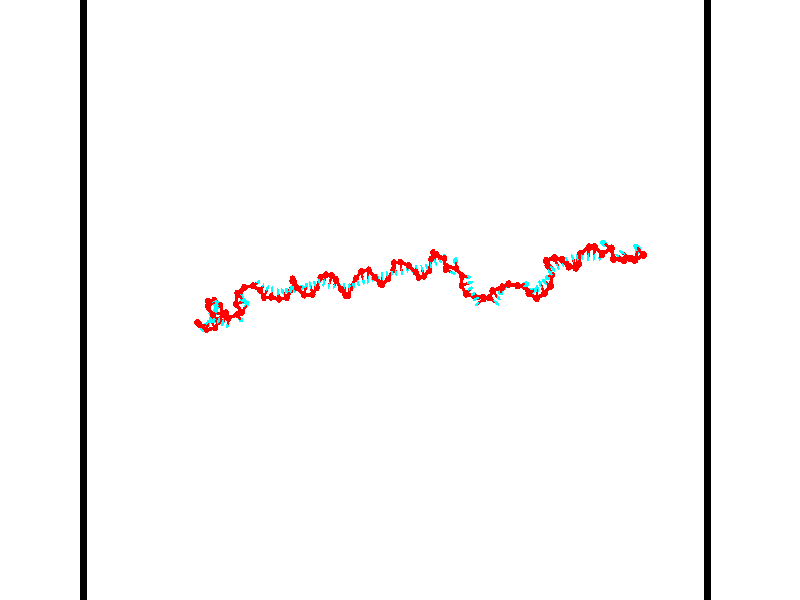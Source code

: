 // switches for output
#declare DRAW_BASES = 1; // possible values are 0, 1; only relevant for DNA ribbons
#declare DRAW_BASES_TYPE = 3; // possible values are 1, 2, 3; only relevant for DNA ribbons
#declare DRAW_FOG = 0; // set to 1 to enable fog

#include "colors.inc"

#include "transforms.inc"
background { rgb <1, 1, 1>}

#default {
   normal{
       ripples 0.25
       frequency 0.20
       turbulence 0.2
       lambda 5
   }
	finish {
		phong 0.1
		phong_size 40.
	}
}

// original window dimensions: 1024x640


// camera settings

camera {
	sky <-0, 1, 0>
	up <-0, 1, 0>
	right 1.6 * <0.99995, 0, 0.00999983>
	location <54.4867, 55, 106.329>
	look_at <55, 55, 55.0001>
	direction <0.513302, 0, -51.3289>
	angle 67.0682
}


# declare cpy_camera_pos = <54.4867, 55, 106.329>;
# if (DRAW_FOG = 1)
fog {
	fog_type 2
	up vnormalize(cpy_camera_pos)
	color rgbt<1,1,1,0.3>
	distance 1e-5
	fog_alt 3e-3
	fog_offset 88
}
# end


// LIGHTS

# declare lum = 6;
global_settings {
	ambient_light rgb lum * <0.05, 0.05, 0.05>
	max_trace_level 15
}# declare cpy_direct_light_amount = 0.25;
light_source
{	1000 * <-0.98995, -1, 1.00995>,
	rgb lum * cpy_direct_light_amount
	parallel
}

light_source
{	1000 * <0.98995, 1, -1.00995>,
	rgb lum * cpy_direct_light_amount
	parallel
}

// strand 0

// nucleotide -1

// particle -1
sphere {
	<36.126308, 53.237179, 49.541977> 0.250000
	pigment { color rgbt <1,0,0,0> }
	no_shadow
}
cylinder {
	<36.381210, 52.939941, 49.623672>,  <36.534153, 52.761600, 49.672691>, 0.100000
	pigment { color rgbt <1,0,0,0> }
	no_shadow
}
cylinder {
	<36.381210, 52.939941, 49.623672>,  <36.126308, 53.237179, 49.541977>, 0.100000
	pigment { color rgbt <1,0,0,0> }
	no_shadow
}

// particle -1
sphere {
	<36.381210, 52.939941, 49.623672> 0.100000
	pigment { color rgbt <1,0,0,0> }
	no_shadow
}
sphere {
	0, 1
	scale<0.080000,0.200000,0.300000>
	matrix <0.402503, 0.546936, 0.734065,
		-0.657188, -0.385579, 0.647637,
		0.637256, -0.743094, 0.204243,
		36.572388, 52.717014, 49.684944>
	pigment { color rgbt <0,1,1,0> }
	no_shadow
}
cylinder {
	<36.245068, 53.276436, 50.247707>,  <36.126308, 53.237179, 49.541977>, 0.130000
	pigment { color rgbt <1,0,0,0> }
	no_shadow
}

// nucleotide -1

// particle -1
sphere {
	<36.245068, 53.276436, 50.247707> 0.250000
	pigment { color rgbt <1,0,0,0> }
	no_shadow
}
cylinder {
	<36.546085, 53.059319, 50.098549>,  <36.726696, 52.929050, 50.009052>, 0.100000
	pigment { color rgbt <1,0,0,0> }
	no_shadow
}
cylinder {
	<36.546085, 53.059319, 50.098549>,  <36.245068, 53.276436, 50.247707>, 0.100000
	pigment { color rgbt <1,0,0,0> }
	no_shadow
}

// particle -1
sphere {
	<36.546085, 53.059319, 50.098549> 0.100000
	pigment { color rgbt <1,0,0,0> }
	no_shadow
}
sphere {
	0, 1
	scale<0.080000,0.200000,0.300000>
	matrix <0.654413, 0.553098, 0.515583,
		-0.073604, -0.632030, 0.771441,
		0.752546, -0.542790, -0.372898,
		36.771851, 52.896481, 49.986679>
	pigment { color rgbt <0,1,1,0> }
	no_shadow
}
cylinder {
	<36.670055, 53.106827, 50.793888>,  <36.245068, 53.276436, 50.247707>, 0.130000
	pigment { color rgbt <1,0,0,0> }
	no_shadow
}

// nucleotide -1

// particle -1
sphere {
	<36.670055, 53.106827, 50.793888> 0.250000
	pigment { color rgbt <1,0,0,0> }
	no_shadow
}
cylinder {
	<36.903061, 53.064514, 50.471523>,  <37.042866, 53.039127, 50.278107>, 0.100000
	pigment { color rgbt <1,0,0,0> }
	no_shadow
}
cylinder {
	<36.903061, 53.064514, 50.471523>,  <36.670055, 53.106827, 50.793888>, 0.100000
	pigment { color rgbt <1,0,0,0> }
	no_shadow
}

// particle -1
sphere {
	<36.903061, 53.064514, 50.471523> 0.100000
	pigment { color rgbt <1,0,0,0> }
	no_shadow
}
sphere {
	0, 1
	scale<0.080000,0.200000,0.300000>
	matrix <0.668717, 0.625993, 0.401186,
		0.462056, -0.772622, 0.435386,
		0.582513, -0.105780, -0.805909,
		37.077816, 53.032780, 50.229752>
	pigment { color rgbt <0,1,1,0> }
	no_shadow
}
cylinder {
	<37.323044, 52.722286, 50.906738>,  <36.670055, 53.106827, 50.793888>, 0.130000
	pigment { color rgbt <1,0,0,0> }
	no_shadow
}

// nucleotide -1

// particle -1
sphere {
	<37.323044, 52.722286, 50.906738> 0.250000
	pigment { color rgbt <1,0,0,0> }
	no_shadow
}
cylinder {
	<37.332748, 53.005939, 50.624878>,  <37.338573, 53.176132, 50.455761>, 0.100000
	pigment { color rgbt <1,0,0,0> }
	no_shadow
}
cylinder {
	<37.332748, 53.005939, 50.624878>,  <37.323044, 52.722286, 50.906738>, 0.100000
	pigment { color rgbt <1,0,0,0> }
	no_shadow
}

// particle -1
sphere {
	<37.332748, 53.005939, 50.624878> 0.100000
	pigment { color rgbt <1,0,0,0> }
	no_shadow
}
sphere {
	0, 1
	scale<0.080000,0.200000,0.300000>
	matrix <0.740208, 0.461020, 0.489440,
		0.671940, -0.533468, -0.513720,
		0.024265, 0.709134, -0.704656,
		37.340027, 53.218681, 50.413483>
	pigment { color rgbt <0,1,1,0> }
	no_shadow
}
cylinder {
	<38.023739, 52.848557, 50.634171>,  <37.323044, 52.722286, 50.906738>, 0.130000
	pigment { color rgbt <1,0,0,0> }
	no_shadow
}

// nucleotide -1

// particle -1
sphere {
	<38.023739, 52.848557, 50.634171> 0.250000
	pigment { color rgbt <1,0,0,0> }
	no_shadow
}
cylinder {
	<37.807461, 53.185005, 50.629143>,  <37.677692, 53.386875, 50.626125>, 0.100000
	pigment { color rgbt <1,0,0,0> }
	no_shadow
}
cylinder {
	<37.807461, 53.185005, 50.629143>,  <38.023739, 52.848557, 50.634171>, 0.100000
	pigment { color rgbt <1,0,0,0> }
	no_shadow
}

// particle -1
sphere {
	<37.807461, 53.185005, 50.629143> 0.100000
	pigment { color rgbt <1,0,0,0> }
	no_shadow
}
sphere {
	0, 1
	scale<0.080000,0.200000,0.300000>
	matrix <0.779113, 0.506357, 0.369574,
		0.317224, 0.190031, -0.929116,
		-0.540695, 0.841125, -0.012573,
		37.645252, 53.437344, 50.625370>
	pigment { color rgbt <0,1,1,0> }
	no_shadow
}
cylinder {
	<38.389996, 53.485821, 50.382702>,  <38.023739, 52.848557, 50.634171>, 0.130000
	pigment { color rgbt <1,0,0,0> }
	no_shadow
}

// nucleotide -1

// particle -1
sphere {
	<38.389996, 53.485821, 50.382702> 0.250000
	pigment { color rgbt <1,0,0,0> }
	no_shadow
}
cylinder {
	<38.114128, 53.614876, 50.642014>,  <37.948608, 53.692307, 50.797600>, 0.100000
	pigment { color rgbt <1,0,0,0> }
	no_shadow
}
cylinder {
	<38.114128, 53.614876, 50.642014>,  <38.389996, 53.485821, 50.382702>, 0.100000
	pigment { color rgbt <1,0,0,0> }
	no_shadow
}

// particle -1
sphere {
	<38.114128, 53.614876, 50.642014> 0.100000
	pigment { color rgbt <1,0,0,0> }
	no_shadow
}
sphere {
	0, 1
	scale<0.080000,0.200000,0.300000>
	matrix <0.716136, 0.436539, 0.544595,
		-0.107295, 0.839846, -0.532115,
		-0.689664, 0.322635, 0.648282,
		37.907230, 53.711666, 50.836498>
	pigment { color rgbt <0,1,1,0> }
	no_shadow
}
cylinder {
	<38.800117, 53.941544, 50.946049>,  <38.389996, 53.485821, 50.382702>, 0.130000
	pigment { color rgbt <1,0,0,0> }
	no_shadow
}

// nucleotide -1

// particle -1
sphere {
	<38.800117, 53.941544, 50.946049> 0.250000
	pigment { color rgbt <1,0,0,0> }
	no_shadow
}
cylinder {
	<38.428574, 53.961124, 51.092926>,  <38.205647, 53.972874, 51.181053>, 0.100000
	pigment { color rgbt <1,0,0,0> }
	no_shadow
}
cylinder {
	<38.428574, 53.961124, 51.092926>,  <38.800117, 53.941544, 50.946049>, 0.100000
	pigment { color rgbt <1,0,0,0> }
	no_shadow
}

// particle -1
sphere {
	<38.428574, 53.961124, 51.092926> 0.100000
	pigment { color rgbt <1,0,0,0> }
	no_shadow
}
sphere {
	0, 1
	scale<0.080000,0.200000,0.300000>
	matrix <0.335326, 0.532363, 0.777268,
		-0.157431, 0.845100, -0.510903,
		-0.928855, 0.048953, 0.367195,
		38.149918, 53.975811, 51.203083>
	pigment { color rgbt <0,1,1,0> }
	no_shadow
}
cylinder {
	<38.660812, 54.620632, 51.059772>,  <38.800117, 53.941544, 50.946049>, 0.130000
	pigment { color rgbt <1,0,0,0> }
	no_shadow
}

// nucleotide -1

// particle -1
sphere {
	<38.660812, 54.620632, 51.059772> 0.250000
	pigment { color rgbt <1,0,0,0> }
	no_shadow
}
cylinder {
	<38.470078, 54.387573, 51.323029>,  <38.355637, 54.247738, 51.480984>, 0.100000
	pigment { color rgbt <1,0,0,0> }
	no_shadow
}
cylinder {
	<38.470078, 54.387573, 51.323029>,  <38.660812, 54.620632, 51.059772>, 0.100000
	pigment { color rgbt <1,0,0,0> }
	no_shadow
}

// particle -1
sphere {
	<38.470078, 54.387573, 51.323029> 0.100000
	pigment { color rgbt <1,0,0,0> }
	no_shadow
}
sphere {
	0, 1
	scale<0.080000,0.200000,0.300000>
	matrix <0.340662, 0.567727, 0.749424,
		-0.810295, 0.581554, -0.072226,
		-0.476835, -0.582650, 0.658140,
		38.327026, 54.212780, 51.520470>
	pigment { color rgbt <0,1,1,0> }
	no_shadow
}
cylinder {
	<38.194820, 54.995354, 51.437763>,  <38.660812, 54.620632, 51.059772>, 0.130000
	pigment { color rgbt <1,0,0,0> }
	no_shadow
}

// nucleotide -1

// particle -1
sphere {
	<38.194820, 54.995354, 51.437763> 0.250000
	pigment { color rgbt <1,0,0,0> }
	no_shadow
}
cylinder {
	<38.355263, 54.690609, 51.641205>,  <38.451530, 54.507763, 51.763271>, 0.100000
	pigment { color rgbt <1,0,0,0> }
	no_shadow
}
cylinder {
	<38.355263, 54.690609, 51.641205>,  <38.194820, 54.995354, 51.437763>, 0.100000
	pigment { color rgbt <1,0,0,0> }
	no_shadow
}

// particle -1
sphere {
	<38.355263, 54.690609, 51.641205> 0.100000
	pigment { color rgbt <1,0,0,0> }
	no_shadow
}
sphere {
	0, 1
	scale<0.080000,0.200000,0.300000>
	matrix <0.183601, 0.610824, 0.770185,
		-0.897443, -0.215547, 0.384885,
		0.401108, -0.761862, 0.508605,
		38.475594, 54.462051, 51.793785>
	pigment { color rgbt <0,1,1,0> }
	no_shadow
}
cylinder {
	<37.851032, 54.924576, 52.134209>,  <38.194820, 54.995354, 51.437763>, 0.130000
	pigment { color rgbt <1,0,0,0> }
	no_shadow
}

// nucleotide -1

// particle -1
sphere {
	<37.851032, 54.924576, 52.134209> 0.250000
	pigment { color rgbt <1,0,0,0> }
	no_shadow
}
cylinder {
	<38.215740, 54.760319, 52.131439>,  <38.434563, 54.661762, 52.129776>, 0.100000
	pigment { color rgbt <1,0,0,0> }
	no_shadow
}
cylinder {
	<38.215740, 54.760319, 52.131439>,  <37.851032, 54.924576, 52.134209>, 0.100000
	pigment { color rgbt <1,0,0,0> }
	no_shadow
}

// particle -1
sphere {
	<38.215740, 54.760319, 52.131439> 0.100000
	pigment { color rgbt <1,0,0,0> }
	no_shadow
}
sphere {
	0, 1
	scale<0.080000,0.200000,0.300000>
	matrix <0.254254, 0.551127, 0.794741,
		-0.322544, -0.726380, 0.606909,
		0.911768, -0.410648, -0.006922,
		38.489269, 54.637123, 52.129364>
	pigment { color rgbt <0,1,1,0> }
	no_shadow
}
cylinder {
	<38.008404, 54.564381, 52.794674>,  <37.851032, 54.924576, 52.134209>, 0.130000
	pigment { color rgbt <1,0,0,0> }
	no_shadow
}

// nucleotide -1

// particle -1
sphere {
	<38.008404, 54.564381, 52.794674> 0.250000
	pigment { color rgbt <1,0,0,0> }
	no_shadow
}
cylinder {
	<38.348778, 54.690025, 52.626274>,  <38.553001, 54.765411, 52.525234>, 0.100000
	pigment { color rgbt <1,0,0,0> }
	no_shadow
}
cylinder {
	<38.348778, 54.690025, 52.626274>,  <38.008404, 54.564381, 52.794674>, 0.100000
	pigment { color rgbt <1,0,0,0> }
	no_shadow
}

// particle -1
sphere {
	<38.348778, 54.690025, 52.626274> 0.100000
	pigment { color rgbt <1,0,0,0> }
	no_shadow
}
sphere {
	0, 1
	scale<0.080000,0.200000,0.300000>
	matrix <0.233008, 0.492582, 0.838493,
		0.470761, -0.811599, 0.345964,
		0.850936, 0.314118, -0.420997,
		38.604057, 54.784260, 52.499977>
	pigment { color rgbt <0,1,1,0> }
	no_shadow
}
cylinder {
	<38.277363, 54.442841, 53.430061>,  <38.008404, 54.564381, 52.794674>, 0.130000
	pigment { color rgbt <1,0,0,0> }
	no_shadow
}

// nucleotide -1

// particle -1
sphere {
	<38.277363, 54.442841, 53.430061> 0.250000
	pigment { color rgbt <1,0,0,0> }
	no_shadow
}
cylinder {
	<38.267380, 54.200954, 53.111641>,  <38.261391, 54.055824, 52.920589>, 0.100000
	pigment { color rgbt <1,0,0,0> }
	no_shadow
}
cylinder {
	<38.267380, 54.200954, 53.111641>,  <38.277363, 54.442841, 53.430061>, 0.100000
	pigment { color rgbt <1,0,0,0> }
	no_shadow
}

// particle -1
sphere {
	<38.267380, 54.200954, 53.111641> 0.100000
	pigment { color rgbt <1,0,0,0> }
	no_shadow
}
sphere {
	0, 1
	scale<0.080000,0.200000,0.300000>
	matrix <0.911155, -0.341389, 0.230760,
		-0.411308, -0.719567, 0.559508,
		-0.024962, -0.604712, -0.796053,
		38.259892, 54.019543, 52.872826>
	pigment { color rgbt <0,1,1,0> }
	no_shadow
}
cylinder {
	<38.737549, 53.870171, 53.579727>,  <38.277363, 54.442841, 53.430061>, 0.130000
	pigment { color rgbt <1,0,0,0> }
	no_shadow
}

// nucleotide -1

// particle -1
sphere {
	<38.737549, 53.870171, 53.579727> 0.250000
	pigment { color rgbt <1,0,0,0> }
	no_shadow
}
cylinder {
	<38.656162, 53.847237, 53.188766>,  <38.607330, 53.833477, 52.954189>, 0.100000
	pigment { color rgbt <1,0,0,0> }
	no_shadow
}
cylinder {
	<38.656162, 53.847237, 53.188766>,  <38.737549, 53.870171, 53.579727>, 0.100000
	pigment { color rgbt <1,0,0,0> }
	no_shadow
}

// particle -1
sphere {
	<38.656162, 53.847237, 53.188766> 0.100000
	pigment { color rgbt <1,0,0,0> }
	no_shadow
}
sphere {
	0, 1
	scale<0.080000,0.200000,0.300000>
	matrix <0.845208, -0.514170, -0.145784,
		-0.494193, -0.855770, 0.153074,
		-0.203464, -0.057334, -0.977402,
		38.595123, 53.830036, 52.895546>
	pigment { color rgbt <0,1,1,0> }
	no_shadow
}
cylinder {
	<39.280880, 53.462132, 53.854134>,  <38.737549, 53.870171, 53.579727>, 0.130000
	pigment { color rgbt <1,0,0,0> }
	no_shadow
}

// nucleotide -1

// particle -1
sphere {
	<39.280880, 53.462132, 53.854134> 0.250000
	pigment { color rgbt <1,0,0,0> }
	no_shadow
}
cylinder {
	<39.178978, 53.495159, 54.239521>,  <39.117836, 53.514977, 54.470753>, 0.100000
	pigment { color rgbt <1,0,0,0> }
	no_shadow
}
cylinder {
	<39.178978, 53.495159, 54.239521>,  <39.280880, 53.462132, 53.854134>, 0.100000
	pigment { color rgbt <1,0,0,0> }
	no_shadow
}

// particle -1
sphere {
	<39.178978, 53.495159, 54.239521> 0.100000
	pigment { color rgbt <1,0,0,0> }
	no_shadow
}
sphere {
	0, 1
	scale<0.080000,0.200000,0.300000>
	matrix <0.959548, -0.101909, 0.262455,
		0.119858, 0.991361, -0.053270,
		-0.254759, 0.082572, 0.963473,
		39.102551, 53.519932, 54.528564>
	pigment { color rgbt <0,1,1,0> }
	no_shadow
}
cylinder {
	<39.724369, 54.005810, 54.134502>,  <39.280880, 53.462132, 53.854134>, 0.130000
	pigment { color rgbt <1,0,0,0> }
	no_shadow
}

// nucleotide -1

// particle -1
sphere {
	<39.724369, 54.005810, 54.134502> 0.250000
	pigment { color rgbt <1,0,0,0> }
	no_shadow
}
cylinder {
	<39.618153, 53.747810, 54.421127>,  <39.554424, 53.593010, 54.593102>, 0.100000
	pigment { color rgbt <1,0,0,0> }
	no_shadow
}
cylinder {
	<39.618153, 53.747810, 54.421127>,  <39.724369, 54.005810, 54.134502>, 0.100000
	pigment { color rgbt <1,0,0,0> }
	no_shadow
}

// particle -1
sphere {
	<39.618153, 53.747810, 54.421127> 0.100000
	pigment { color rgbt <1,0,0,0> }
	no_shadow
}
sphere {
	0, 1
	scale<0.080000,0.200000,0.300000>
	matrix <0.962168, -0.224317, 0.154642,
		0.060995, 0.730521, 0.680161,
		-0.265541, -0.644996, 0.716567,
		39.538490, 53.554310, 54.636097>
	pigment { color rgbt <0,1,1,0> }
	no_shadow
}
cylinder {
	<40.169456, 54.093140, 54.696072>,  <39.724369, 54.005810, 54.134502>, 0.130000
	pigment { color rgbt <1,0,0,0> }
	no_shadow
}

// nucleotide -1

// particle -1
sphere {
	<40.169456, 54.093140, 54.696072> 0.250000
	pigment { color rgbt <1,0,0,0> }
	no_shadow
}
cylinder {
	<40.025799, 53.719940, 54.705208>,  <39.939602, 53.496021, 54.710690>, 0.100000
	pigment { color rgbt <1,0,0,0> }
	no_shadow
}
cylinder {
	<40.025799, 53.719940, 54.705208>,  <40.169456, 54.093140, 54.696072>, 0.100000
	pigment { color rgbt <1,0,0,0> }
	no_shadow
}

// particle -1
sphere {
	<40.025799, 53.719940, 54.705208> 0.100000
	pigment { color rgbt <1,0,0,0> }
	no_shadow
}
sphere {
	0, 1
	scale<0.080000,0.200000,0.300000>
	matrix <0.901643, -0.340548, 0.266583,
		-0.240943, 0.116340, 0.963541,
		-0.359146, -0.933002, 0.022844,
		39.918056, 53.440041, 54.712063>
	pigment { color rgbt <0,1,1,0> }
	no_shadow
}
cylinder {
	<40.483711, 53.709652, 55.181160>,  <40.169456, 54.093140, 54.696072>, 0.130000
	pigment { color rgbt <1,0,0,0> }
	no_shadow
}

// nucleotide -1

// particle -1
sphere {
	<40.483711, 53.709652, 55.181160> 0.250000
	pigment { color rgbt <1,0,0,0> }
	no_shadow
}
cylinder {
	<40.382969, 53.423012, 54.920990>,  <40.322525, 53.251026, 54.764889>, 0.100000
	pigment { color rgbt <1,0,0,0> }
	no_shadow
}
cylinder {
	<40.382969, 53.423012, 54.920990>,  <40.483711, 53.709652, 55.181160>, 0.100000
	pigment { color rgbt <1,0,0,0> }
	no_shadow
}

// particle -1
sphere {
	<40.382969, 53.423012, 54.920990> 0.100000
	pigment { color rgbt <1,0,0,0> }
	no_shadow
}
sphere {
	0, 1
	scale<0.080000,0.200000,0.300000>
	matrix <0.807793, -0.525787, 0.266494,
		-0.532955, -0.458293, 0.711285,
		-0.251852, -0.716600, -0.650427,
		40.307415, 53.208031, 54.725861>
	pigment { color rgbt <0,1,1,0> }
	no_shadow
}
cylinder {
	<41.220089, 53.984058, 55.047798>,  <40.483711, 53.709652, 55.181160>, 0.130000
	pigment { color rgbt <1,0,0,0> }
	no_shadow
}

// nucleotide -1

// particle -1
sphere {
	<41.220089, 53.984058, 55.047798> 0.250000
	pigment { color rgbt <1,0,0,0> }
	no_shadow
}
cylinder {
	<41.305660, 53.756069, 54.730469>,  <41.357002, 53.619274, 54.540070>, 0.100000
	pigment { color rgbt <1,0,0,0> }
	no_shadow
}
cylinder {
	<41.305660, 53.756069, 54.730469>,  <41.220089, 53.984058, 55.047798>, 0.100000
	pigment { color rgbt <1,0,0,0> }
	no_shadow
}

// particle -1
sphere {
	<41.305660, 53.756069, 54.730469> 0.100000
	pigment { color rgbt <1,0,0,0> }
	no_shadow
}
sphere {
	0, 1
	scale<0.080000,0.200000,0.300000>
	matrix <0.184027, -0.774069, 0.605764,
		-0.959358, -0.275584, -0.060706,
		0.213930, -0.569973, -0.793325,
		41.369839, 53.585075, 54.492470>
	pigment { color rgbt <0,1,1,0> }
	no_shadow
}
cylinder {
	<41.705330, 54.134308, 55.474277>,  <41.220089, 53.984058, 55.047798>, 0.130000
	pigment { color rgbt <1,0,0,0> }
	no_shadow
}

// nucleotide -1

// particle -1
sphere {
	<41.705330, 54.134308, 55.474277> 0.250000
	pigment { color rgbt <1,0,0,0> }
	no_shadow
}
cylinder {
	<41.949276, 54.451294, 55.477547>,  <42.095646, 54.641483, 55.479507>, 0.100000
	pigment { color rgbt <1,0,0,0> }
	no_shadow
}
cylinder {
	<41.949276, 54.451294, 55.477547>,  <41.705330, 54.134308, 55.474277>, 0.100000
	pigment { color rgbt <1,0,0,0> }
	no_shadow
}

// particle -1
sphere {
	<41.949276, 54.451294, 55.477547> 0.100000
	pigment { color rgbt <1,0,0,0> }
	no_shadow
}
sphere {
	0, 1
	scale<0.080000,0.200000,0.300000>
	matrix <-0.674491, 0.524441, -0.519638,
		-0.416079, 0.311397, 0.854348,
		0.609868, 0.792461, 0.008174,
		42.132236, 54.689034, 55.480000>
	pigment { color rgbt <0,1,1,0> }
	no_shadow
}
cylinder {
	<41.282761, 54.716114, 55.741966>,  <41.705330, 54.134308, 55.474277>, 0.130000
	pigment { color rgbt <1,0,0,0> }
	no_shadow
}

// nucleotide -1

// particle -1
sphere {
	<41.282761, 54.716114, 55.741966> 0.250000
	pigment { color rgbt <1,0,0,0> }
	no_shadow
}
cylinder {
	<41.582813, 54.811005, 55.495056>,  <41.762844, 54.867939, 55.346909>, 0.100000
	pigment { color rgbt <1,0,0,0> }
	no_shadow
}
cylinder {
	<41.582813, 54.811005, 55.495056>,  <41.282761, 54.716114, 55.741966>, 0.100000
	pigment { color rgbt <1,0,0,0> }
	no_shadow
}

// particle -1
sphere {
	<41.582813, 54.811005, 55.495056> 0.100000
	pigment { color rgbt <1,0,0,0> }
	no_shadow
}
sphere {
	0, 1
	scale<0.080000,0.200000,0.300000>
	matrix <-0.613497, 0.598059, -0.515699,
		0.246829, 0.765538, 0.594160,
		0.750131, 0.237226, -0.617274,
		41.807854, 54.882172, 55.309875>
	pigment { color rgbt <0,1,1,0> }
	no_shadow
}
cylinder {
	<41.348465, 55.476288, 55.513302>,  <41.282761, 54.716114, 55.741966>, 0.130000
	pigment { color rgbt <1,0,0,0> }
	no_shadow
}

// nucleotide -1

// particle -1
sphere {
	<41.348465, 55.476288, 55.513302> 0.250000
	pigment { color rgbt <1,0,0,0> }
	no_shadow
}
cylinder {
	<41.505814, 55.249847, 55.223534>,  <41.600224, 55.113983, 55.049675>, 0.100000
	pigment { color rgbt <1,0,0,0> }
	no_shadow
}
cylinder {
	<41.505814, 55.249847, 55.223534>,  <41.348465, 55.476288, 55.513302>, 0.100000
	pigment { color rgbt <1,0,0,0> }
	no_shadow
}

// particle -1
sphere {
	<41.505814, 55.249847, 55.223534> 0.100000
	pigment { color rgbt <1,0,0,0> }
	no_shadow
}
sphere {
	0, 1
	scale<0.080000,0.200000,0.300000>
	matrix <-0.479397, 0.546043, -0.687034,
		0.784496, 0.617546, -0.056589,
		0.393375, -0.566104, -0.724418,
		41.623825, 55.080017, 55.006207>
	pigment { color rgbt <0,1,1,0> }
	no_shadow
}
cylinder {
	<41.805588, 55.901890, 55.012962>,  <41.348465, 55.476288, 55.513302>, 0.130000
	pigment { color rgbt <1,0,0,0> }
	no_shadow
}

// nucleotide -1

// particle -1
sphere {
	<41.805588, 55.901890, 55.012962> 0.250000
	pigment { color rgbt <1,0,0,0> }
	no_shadow
}
cylinder {
	<41.597908, 55.588493, 54.876385>,  <41.473301, 55.400455, 54.794437>, 0.100000
	pigment { color rgbt <1,0,0,0> }
	no_shadow
}
cylinder {
	<41.597908, 55.588493, 54.876385>,  <41.805588, 55.901890, 55.012962>, 0.100000
	pigment { color rgbt <1,0,0,0> }
	no_shadow
}

// particle -1
sphere {
	<41.597908, 55.588493, 54.876385> 0.100000
	pigment { color rgbt <1,0,0,0> }
	no_shadow
}
sphere {
	0, 1
	scale<0.080000,0.200000,0.300000>
	matrix <-0.373688, 0.567403, -0.733765,
		0.768631, -0.253375, -0.587373,
		-0.519195, -0.783489, -0.341441,
		41.442150, 55.353447, 54.773952>
	pigment { color rgbt <0,1,1,0> }
	no_shadow
}
cylinder {
	<42.572803, 55.994801, 55.234375>,  <41.805588, 55.901890, 55.012962>, 0.130000
	pigment { color rgbt <1,0,0,0> }
	no_shadow
}

// nucleotide -1

// particle -1
sphere {
	<42.572803, 55.994801, 55.234375> 0.250000
	pigment { color rgbt <1,0,0,0> }
	no_shadow
}
cylinder {
	<42.741840, 56.140827, 54.902557>,  <42.843262, 56.228443, 54.703468>, 0.100000
	pigment { color rgbt <1,0,0,0> }
	no_shadow
}
cylinder {
	<42.741840, 56.140827, 54.902557>,  <42.572803, 55.994801, 55.234375>, 0.100000
	pigment { color rgbt <1,0,0,0> }
	no_shadow
}

// particle -1
sphere {
	<42.741840, 56.140827, 54.902557> 0.100000
	pigment { color rgbt <1,0,0,0> }
	no_shadow
}
sphere {
	0, 1
	scale<0.080000,0.200000,0.300000>
	matrix <0.859113, -0.452901, 0.238338,
		-0.288692, -0.813392, -0.505026,
		0.422589, 0.365068, -0.829544,
		42.868618, 56.250347, 54.653694>
	pigment { color rgbt <0,1,1,0> }
	no_shadow
}
cylinder {
	<43.177654, 55.662296, 55.147682>,  <42.572803, 55.994801, 55.234375>, 0.130000
	pigment { color rgbt <1,0,0,0> }
	no_shadow
}

// nucleotide -1

// particle -1
sphere {
	<43.177654, 55.662296, 55.147682> 0.250000
	pigment { color rgbt <1,0,0,0> }
	no_shadow
}
cylinder {
	<43.222713, 55.843124, 54.793747>,  <43.249748, 55.951622, 54.581387>, 0.100000
	pigment { color rgbt <1,0,0,0> }
	no_shadow
}
cylinder {
	<43.222713, 55.843124, 54.793747>,  <43.177654, 55.662296, 55.147682>, 0.100000
	pigment { color rgbt <1,0,0,0> }
	no_shadow
}

// particle -1
sphere {
	<43.222713, 55.843124, 54.793747> 0.100000
	pigment { color rgbt <1,0,0,0> }
	no_shadow
}
sphere {
	0, 1
	scale<0.080000,0.200000,0.300000>
	matrix <0.911641, -0.401248, -0.088944,
		-0.395250, -0.796639, -0.457322,
		0.112643, 0.452068, -0.884842,
		43.256508, 55.978745, 54.528294>
	pigment { color rgbt <0,1,1,0> }
	no_shadow
}
cylinder {
	<43.398350, 55.176556, 54.711700>,  <43.177654, 55.662296, 55.147682>, 0.130000
	pigment { color rgbt <1,0,0,0> }
	no_shadow
}

// nucleotide -1

// particle -1
sphere {
	<43.398350, 55.176556, 54.711700> 0.250000
	pigment { color rgbt <1,0,0,0> }
	no_shadow
}
cylinder {
	<43.536076, 55.535164, 54.600204>,  <43.618710, 55.750328, 54.533306>, 0.100000
	pigment { color rgbt <1,0,0,0> }
	no_shadow
}
cylinder {
	<43.536076, 55.535164, 54.600204>,  <43.398350, 55.176556, 54.711700>, 0.100000
	pigment { color rgbt <1,0,0,0> }
	no_shadow
}

// particle -1
sphere {
	<43.536076, 55.535164, 54.600204> 0.100000
	pigment { color rgbt <1,0,0,0> }
	no_shadow
}
sphere {
	0, 1
	scale<0.080000,0.200000,0.300000>
	matrix <0.936847, -0.308669, 0.164443,
		0.061390, -0.317752, -0.946184,
		0.344310, 0.896525, -0.278736,
		43.639370, 55.804123, 54.516582>
	pigment { color rgbt <0,1,1,0> }
	no_shadow
}
cylinder {
	<43.910828, 55.199226, 54.209846>,  <43.398350, 55.176556, 54.711700>, 0.130000
	pigment { color rgbt <1,0,0,0> }
	no_shadow
}

// nucleotide -1

// particle -1
sphere {
	<43.910828, 55.199226, 54.209846> 0.250000
	pigment { color rgbt <1,0,0,0> }
	no_shadow
}
cylinder {
	<44.000145, 55.524776, 54.424416>,  <44.053734, 55.720108, 54.553158>, 0.100000
	pigment { color rgbt <1,0,0,0> }
	no_shadow
}
cylinder {
	<44.000145, 55.524776, 54.424416>,  <43.910828, 55.199226, 54.209846>, 0.100000
	pigment { color rgbt <1,0,0,0> }
	no_shadow
}

// particle -1
sphere {
	<44.000145, 55.524776, 54.424416> 0.100000
	pigment { color rgbt <1,0,0,0> }
	no_shadow
}
sphere {
	0, 1
	scale<0.080000,0.200000,0.300000>
	matrix <0.973141, -0.217748, -0.074710,
		0.056000, 0.538695, -0.840638,
		0.223292, 0.813876, 0.536420,
		44.067131, 55.768940, 54.585342>
	pigment { color rgbt <0,1,1,0> }
	no_shadow
}
cylinder {
	<44.546570, 55.056870, 53.983208>,  <43.910828, 55.199226, 54.209846>, 0.130000
	pigment { color rgbt <1,0,0,0> }
	no_shadow
}

// nucleotide -1

// particle -1
sphere {
	<44.546570, 55.056870, 53.983208> 0.250000
	pigment { color rgbt <1,0,0,0> }
	no_shadow
}
cylinder {
	<44.534477, 55.359833, 54.244106>,  <44.527222, 55.541611, 54.400646>, 0.100000
	pigment { color rgbt <1,0,0,0> }
	no_shadow
}
cylinder {
	<44.534477, 55.359833, 54.244106>,  <44.546570, 55.056870, 53.983208>, 0.100000
	pigment { color rgbt <1,0,0,0> }
	no_shadow
}

// particle -1
sphere {
	<44.534477, 55.359833, 54.244106> 0.100000
	pigment { color rgbt <1,0,0,0> }
	no_shadow
}
sphere {
	0, 1
	scale<0.080000,0.200000,0.300000>
	matrix <0.998915, -0.000220, 0.046560,
		0.035408, 0.652942, -0.756580,
		-0.030235, 0.757408, 0.652242,
		44.525406, 55.587055, 54.439777>
	pigment { color rgbt <0,1,1,0> }
	no_shadow
}
cylinder {
	<45.216934, 55.153992, 54.001202>,  <44.546570, 55.056870, 53.983208>, 0.130000
	pigment { color rgbt <1,0,0,0> }
	no_shadow
}

// nucleotide -1

// particle -1
sphere {
	<45.216934, 55.153992, 54.001202> 0.250000
	pigment { color rgbt <1,0,0,0> }
	no_shadow
}
cylinder {
	<45.057808, 55.399952, 54.273563>,  <44.962330, 55.547527, 54.436981>, 0.100000
	pigment { color rgbt <1,0,0,0> }
	no_shadow
}
cylinder {
	<45.057808, 55.399952, 54.273563>,  <45.216934, 55.153992, 54.001202>, 0.100000
	pigment { color rgbt <1,0,0,0> }
	no_shadow
}

// particle -1
sphere {
	<45.057808, 55.399952, 54.273563> 0.100000
	pigment { color rgbt <1,0,0,0> }
	no_shadow
}
sphere {
	0, 1
	scale<0.080000,0.200000,0.300000>
	matrix <0.917443, 0.261709, 0.299677,
		0.006072, 0.743912, -0.668251,
		-0.397820, 0.614902, 0.680908,
		44.938461, 55.584423, 54.477837>
	pigment { color rgbt <0,1,1,0> }
	no_shadow
}
cylinder {
	<45.581581, 55.725643, 53.904121>,  <45.216934, 55.153992, 54.001202>, 0.130000
	pigment { color rgbt <1,0,0,0> }
	no_shadow
}

// nucleotide -1

// particle -1
sphere {
	<45.581581, 55.725643, 53.904121> 0.250000
	pigment { color rgbt <1,0,0,0> }
	no_shadow
}
cylinder {
	<45.422977, 55.696438, 54.270172>,  <45.327816, 55.678917, 54.489803>, 0.100000
	pigment { color rgbt <1,0,0,0> }
	no_shadow
}
cylinder {
	<45.422977, 55.696438, 54.270172>,  <45.581581, 55.725643, 53.904121>, 0.100000
	pigment { color rgbt <1,0,0,0> }
	no_shadow
}

// particle -1
sphere {
	<45.422977, 55.696438, 54.270172> 0.100000
	pigment { color rgbt <1,0,0,0> }
	no_shadow
}
sphere {
	0, 1
	scale<0.080000,0.200000,0.300000>
	matrix <0.914153, 0.060137, 0.400884,
		-0.084302, 0.995516, 0.042898,
		-0.396507, -0.073010, 0.915124,
		45.304024, 55.674534, 54.544708>
	pigment { color rgbt <0,1,1,0> }
	no_shadow
}
cylinder {
	<45.912273, 56.307667, 54.337177>,  <45.581581, 55.725643, 53.904121>, 0.130000
	pigment { color rgbt <1,0,0,0> }
	no_shadow
}

// nucleotide -1

// particle -1
sphere {
	<45.912273, 56.307667, 54.337177> 0.250000
	pigment { color rgbt <1,0,0,0> }
	no_shadow
}
cylinder {
	<45.792542, 56.001846, 54.565517>,  <45.720703, 55.818356, 54.702522>, 0.100000
	pigment { color rgbt <1,0,0,0> }
	no_shadow
}
cylinder {
	<45.792542, 56.001846, 54.565517>,  <45.912273, 56.307667, 54.337177>, 0.100000
	pigment { color rgbt <1,0,0,0> }
	no_shadow
}

// particle -1
sphere {
	<45.792542, 56.001846, 54.565517> 0.100000
	pigment { color rgbt <1,0,0,0> }
	no_shadow
}
sphere {
	0, 1
	scale<0.080000,0.200000,0.300000>
	matrix <0.882421, 0.005760, 0.470426,
		-0.362951, 0.644540, 0.672929,
		-0.299333, -0.764548, 0.570846,
		45.702744, 55.772480, 54.736771>
	pigment { color rgbt <0,1,1,0> }
	no_shadow
}
cylinder {
	<45.894043, 56.486729, 55.046314>,  <45.912273, 56.307667, 54.337177>, 0.130000
	pigment { color rgbt <1,0,0,0> }
	no_shadow
}

// nucleotide -1

// particle -1
sphere {
	<45.894043, 56.486729, 55.046314> 0.250000
	pigment { color rgbt <1,0,0,0> }
	no_shadow
}
cylinder {
	<45.968899, 56.093830, 55.051605>,  <46.013813, 55.858093, 55.054779>, 0.100000
	pigment { color rgbt <1,0,0,0> }
	no_shadow
}
cylinder {
	<45.968899, 56.093830, 55.051605>,  <45.894043, 56.486729, 55.046314>, 0.100000
	pigment { color rgbt <1,0,0,0> }
	no_shadow
}

// particle -1
sphere {
	<45.968899, 56.093830, 55.051605> 0.100000
	pigment { color rgbt <1,0,0,0> }
	no_shadow
}
sphere {
	0, 1
	scale<0.080000,0.200000,0.300000>
	matrix <0.770463, 0.155117, 0.618324,
		-0.609397, -0.105522, 0.785812,
		0.187140, -0.982244, 0.013227,
		46.025040, 55.799156, 55.055573>
	pigment { color rgbt <0,1,1,0> }
	no_shadow
}
cylinder {
	<45.979019, 56.341770, 55.701244>,  <45.894043, 56.486729, 55.046314>, 0.130000
	pigment { color rgbt <1,0,0,0> }
	no_shadow
}

// nucleotide -1

// particle -1
sphere {
	<45.979019, 56.341770, 55.701244> 0.250000
	pigment { color rgbt <1,0,0,0> }
	no_shadow
}
cylinder {
	<46.171051, 56.082535, 55.464767>,  <46.286270, 55.926994, 55.322884>, 0.100000
	pigment { color rgbt <1,0,0,0> }
	no_shadow
}
cylinder {
	<46.171051, 56.082535, 55.464767>,  <45.979019, 56.341770, 55.701244>, 0.100000
	pigment { color rgbt <1,0,0,0> }
	no_shadow
}

// particle -1
sphere {
	<46.171051, 56.082535, 55.464767> 0.100000
	pigment { color rgbt <1,0,0,0> }
	no_shadow
}
sphere {
	0, 1
	scale<0.080000,0.200000,0.300000>
	matrix <0.863494, 0.230346, 0.448684,
		-0.154610, -0.725891, 0.670207,
		0.480076, -0.648091, -0.591189,
		46.315075, 55.888107, 55.287411>
	pigment { color rgbt <0,1,1,0> }
	no_shadow
}
cylinder {
	<46.426785, 55.837879, 56.056213>,  <45.979019, 56.341770, 55.701244>, 0.130000
	pigment { color rgbt <1,0,0,0> }
	no_shadow
}

// nucleotide -1

// particle -1
sphere {
	<46.426785, 55.837879, 56.056213> 0.250000
	pigment { color rgbt <1,0,0,0> }
	no_shadow
}
cylinder {
	<46.595688, 55.864288, 55.694588>,  <46.697029, 55.880135, 55.477612>, 0.100000
	pigment { color rgbt <1,0,0,0> }
	no_shadow
}
cylinder {
	<46.595688, 55.864288, 55.694588>,  <46.426785, 55.837879, 56.056213>, 0.100000
	pigment { color rgbt <1,0,0,0> }
	no_shadow
}

// particle -1
sphere {
	<46.595688, 55.864288, 55.694588> 0.100000
	pigment { color rgbt <1,0,0,0> }
	no_shadow
}
sphere {
	0, 1
	scale<0.080000,0.200000,0.300000>
	matrix <0.865835, 0.265902, 0.423823,
		0.268374, -0.961737, 0.055118,
		0.422262, 0.066020, -0.904066,
		46.722366, 55.884098, 55.423367>
	pigment { color rgbt <0,1,1,0> }
	no_shadow
}
cylinder {
	<46.988079, 55.350975, 55.925716>,  <46.426785, 55.837879, 56.056213>, 0.130000
	pigment { color rgbt <1,0,0,0> }
	no_shadow
}

// nucleotide -1

// particle -1
sphere {
	<46.988079, 55.350975, 55.925716> 0.250000
	pigment { color rgbt <1,0,0,0> }
	no_shadow
}
cylinder {
	<47.062416, 55.688622, 55.724548>,  <47.107018, 55.891209, 55.603848>, 0.100000
	pigment { color rgbt <1,0,0,0> }
	no_shadow
}
cylinder {
	<47.062416, 55.688622, 55.724548>,  <46.988079, 55.350975, 55.925716>, 0.100000
	pigment { color rgbt <1,0,0,0> }
	no_shadow
}

// particle -1
sphere {
	<47.062416, 55.688622, 55.724548> 0.100000
	pigment { color rgbt <1,0,0,0> }
	no_shadow
}
sphere {
	0, 1
	scale<0.080000,0.200000,0.300000>
	matrix <0.875084, 0.090584, 0.475418,
		0.446865, -0.528448, -0.721841,
		0.185846, 0.844119, -0.502915,
		47.118172, 55.941856, 55.573673>
	pigment { color rgbt <0,1,1,0> }
	no_shadow
}
cylinder {
	<47.631824, 55.382816, 55.455105>,  <46.988079, 55.350975, 55.925716>, 0.130000
	pigment { color rgbt <1,0,0,0> }
	no_shadow
}

// nucleotide -1

// particle -1
sphere {
	<47.631824, 55.382816, 55.455105> 0.250000
	pigment { color rgbt <1,0,0,0> }
	no_shadow
}
cylinder {
	<47.540333, 55.750259, 55.584000>,  <47.485435, 55.970726, 55.661339>, 0.100000
	pigment { color rgbt <1,0,0,0> }
	no_shadow
}
cylinder {
	<47.540333, 55.750259, 55.584000>,  <47.631824, 55.382816, 55.455105>, 0.100000
	pigment { color rgbt <1,0,0,0> }
	no_shadow
}

// particle -1
sphere {
	<47.540333, 55.750259, 55.584000> 0.100000
	pigment { color rgbt <1,0,0,0> }
	no_shadow
}
sphere {
	0, 1
	scale<0.080000,0.200000,0.300000>
	matrix <0.962625, 0.164115, 0.215449,
		0.145029, 0.359477, -0.921815,
		-0.228733, 0.918609, 0.322240,
		47.471714, 56.025841, 55.680672>
	pigment { color rgbt <0,1,1,0> }
	no_shadow
}
cylinder {
	<47.948395, 55.882225, 55.022694>,  <47.631824, 55.382816, 55.455105>, 0.130000
	pigment { color rgbt <1,0,0,0> }
	no_shadow
}

// nucleotide -1

// particle -1
sphere {
	<47.948395, 55.882225, 55.022694> 0.250000
	pigment { color rgbt <1,0,0,0> }
	no_shadow
}
cylinder {
	<47.885773, 56.036701, 55.386307>,  <47.848198, 56.129387, 55.604477>, 0.100000
	pigment { color rgbt <1,0,0,0> }
	no_shadow
}
cylinder {
	<47.885773, 56.036701, 55.386307>,  <47.948395, 55.882225, 55.022694>, 0.100000
	pigment { color rgbt <1,0,0,0> }
	no_shadow
}

// particle -1
sphere {
	<47.885773, 56.036701, 55.386307> 0.100000
	pigment { color rgbt <1,0,0,0> }
	no_shadow
}
sphere {
	0, 1
	scale<0.080000,0.200000,0.300000>
	matrix <0.977480, 0.192449, 0.086584,
		-0.141505, 0.902119, -0.407624,
		-0.156556, 0.386192, 0.909036,
		47.838806, 56.152557, 55.659016>
	pigment { color rgbt <0,1,1,0> }
	no_shadow
}
cylinder {
	<48.248825, 56.610336, 55.052612>,  <47.948395, 55.882225, 55.022694>, 0.130000
	pigment { color rgbt <1,0,0,0> }
	no_shadow
}

// nucleotide -1

// particle -1
sphere {
	<48.248825, 56.610336, 55.052612> 0.250000
	pigment { color rgbt <1,0,0,0> }
	no_shadow
}
cylinder {
	<48.238811, 56.429314, 55.409164>,  <48.232803, 56.320698, 55.623096>, 0.100000
	pigment { color rgbt <1,0,0,0> }
	no_shadow
}
cylinder {
	<48.238811, 56.429314, 55.409164>,  <48.248825, 56.610336, 55.052612>, 0.100000
	pigment { color rgbt <1,0,0,0> }
	no_shadow
}

// particle -1
sphere {
	<48.238811, 56.429314, 55.409164> 0.100000
	pigment { color rgbt <1,0,0,0> }
	no_shadow
}
sphere {
	0, 1
	scale<0.080000,0.200000,0.300000>
	matrix <0.953543, 0.256963, 0.157242,
		-0.300214, 0.853908, 0.425103,
		-0.025035, -0.452561, 0.891382,
		48.231300, 56.293545, 55.676579>
	pigment { color rgbt <0,1,1,0> }
	no_shadow
}
cylinder {
	<48.772907, 56.772129, 55.560825>,  <48.248825, 56.610336, 55.052612>, 0.130000
	pigment { color rgbt <1,0,0,0> }
	no_shadow
}

// nucleotide -1

// particle -1
sphere {
	<48.772907, 56.772129, 55.560825> 0.250000
	pigment { color rgbt <1,0,0,0> }
	no_shadow
}
cylinder {
	<48.693707, 56.434010, 55.759331>,  <48.646187, 56.231140, 55.878433>, 0.100000
	pigment { color rgbt <1,0,0,0> }
	no_shadow
}
cylinder {
	<48.693707, 56.434010, 55.759331>,  <48.772907, 56.772129, 55.560825>, 0.100000
	pigment { color rgbt <1,0,0,0> }
	no_shadow
}

// particle -1
sphere {
	<48.693707, 56.434010, 55.759331> 0.100000
	pigment { color rgbt <1,0,0,0> }
	no_shadow
}
sphere {
	0, 1
	scale<0.080000,0.200000,0.300000>
	matrix <0.975167, -0.118621, 0.187024,
		-0.099223, 0.520967, 0.847790,
		-0.197999, -0.845294, 0.496260,
		48.634308, 56.180420, 55.908207>
	pigment { color rgbt <0,1,1,0> }
	no_shadow
}
cylinder {
	<49.297939, 56.711670, 56.067024>,  <48.772907, 56.772129, 55.560825>, 0.130000
	pigment { color rgbt <1,0,0,0> }
	no_shadow
}

// nucleotide -1

// particle -1
sphere {
	<49.297939, 56.711670, 56.067024> 0.250000
	pigment { color rgbt <1,0,0,0> }
	no_shadow
}
cylinder {
	<49.177208, 56.338535, 55.988319>,  <49.104767, 56.114655, 55.941097>, 0.100000
	pigment { color rgbt <1,0,0,0> }
	no_shadow
}
cylinder {
	<49.177208, 56.338535, 55.988319>,  <49.297939, 56.711670, 56.067024>, 0.100000
	pigment { color rgbt <1,0,0,0> }
	no_shadow
}

// particle -1
sphere {
	<49.177208, 56.338535, 55.988319> 0.100000
	pigment { color rgbt <1,0,0,0> }
	no_shadow
}
sphere {
	0, 1
	scale<0.080000,0.200000,0.300000>
	matrix <0.952825, -0.302086, -0.029460,
		-0.031959, -0.196374, 0.980008,
		-0.301832, -0.932835, -0.196764,
		49.086658, 56.058685, 55.929291>
	pigment { color rgbt <0,1,1,0> }
	no_shadow
}
cylinder {
	<49.692474, 56.418865, 56.461594>,  <49.297939, 56.711670, 56.067024>, 0.130000
	pigment { color rgbt <1,0,0,0> }
	no_shadow
}

// nucleotide -1

// particle -1
sphere {
	<49.692474, 56.418865, 56.461594> 0.250000
	pigment { color rgbt <1,0,0,0> }
	no_shadow
}
cylinder {
	<49.597210, 56.184334, 56.151886>,  <49.540051, 56.043617, 55.966061>, 0.100000
	pigment { color rgbt <1,0,0,0> }
	no_shadow
}
cylinder {
	<49.597210, 56.184334, 56.151886>,  <49.692474, 56.418865, 56.461594>, 0.100000
	pigment { color rgbt <1,0,0,0> }
	no_shadow
}

// particle -1
sphere {
	<49.597210, 56.184334, 56.151886> 0.100000
	pigment { color rgbt <1,0,0,0> }
	no_shadow
}
sphere {
	0, 1
	scale<0.080000,0.200000,0.300000>
	matrix <0.965061, -0.232544, -0.120755,
		-0.109251, -0.775980, 0.621224,
		-0.238165, -0.586326, -0.774273,
		49.525761, 56.008434, 55.919605>
	pigment { color rgbt <0,1,1,0> }
	no_shadow
}
cylinder {
	<50.106670, 55.737427, 56.422661>,  <49.692474, 56.418865, 56.461594>, 0.130000
	pigment { color rgbt <1,0,0,0> }
	no_shadow
}

// nucleotide -1

// particle -1
sphere {
	<50.106670, 55.737427, 56.422661> 0.250000
	pigment { color rgbt <1,0,0,0> }
	no_shadow
}
cylinder {
	<50.018299, 55.844620, 56.047562>,  <49.965275, 55.908936, 55.822502>, 0.100000
	pigment { color rgbt <1,0,0,0> }
	no_shadow
}
cylinder {
	<50.018299, 55.844620, 56.047562>,  <50.106670, 55.737427, 56.422661>, 0.100000
	pigment { color rgbt <1,0,0,0> }
	no_shadow
}

// particle -1
sphere {
	<50.018299, 55.844620, 56.047562> 0.100000
	pigment { color rgbt <1,0,0,0> }
	no_shadow
}
sphere {
	0, 1
	scale<0.080000,0.200000,0.300000>
	matrix <0.966890, -0.065743, -0.246580,
		-0.127730, -0.961178, -0.244583,
		-0.220927, 0.267980, -0.937751,
		49.952023, 55.925014, 55.766235>
	pigment { color rgbt <0,1,1,0> }
	no_shadow
}
cylinder {
	<50.439739, 55.330093, 55.966122>,  <50.106670, 55.737427, 56.422661>, 0.130000
	pigment { color rgbt <1,0,0,0> }
	no_shadow
}

// nucleotide -1

// particle -1
sphere {
	<50.439739, 55.330093, 55.966122> 0.250000
	pigment { color rgbt <1,0,0,0> }
	no_shadow
}
cylinder {
	<50.373158, 55.681770, 55.787544>,  <50.333210, 55.892776, 55.680397>, 0.100000
	pigment { color rgbt <1,0,0,0> }
	no_shadow
}
cylinder {
	<50.373158, 55.681770, 55.787544>,  <50.439739, 55.330093, 55.966122>, 0.100000
	pigment { color rgbt <1,0,0,0> }
	no_shadow
}

// particle -1
sphere {
	<50.373158, 55.681770, 55.787544> 0.100000
	pigment { color rgbt <1,0,0,0> }
	no_shadow
}
sphere {
	0, 1
	scale<0.080000,0.200000,0.300000>
	matrix <0.969955, 0.064526, -0.234572,
		-0.177427, -0.472077, -0.863518,
		-0.166456, 0.879193, -0.446444,
		50.323219, 55.945530, 55.653610>
	pigment { color rgbt <0,1,1,0> }
	no_shadow
}
cylinder {
	<50.615353, 55.298439, 55.188702>,  <50.439739, 55.330093, 55.966122>, 0.130000
	pigment { color rgbt <1,0,0,0> }
	no_shadow
}

// nucleotide -1

// particle -1
sphere {
	<50.615353, 55.298439, 55.188702> 0.250000
	pigment { color rgbt <1,0,0,0> }
	no_shadow
}
cylinder {
	<50.676788, 55.661667, 55.344559>,  <50.713650, 55.879604, 55.438072>, 0.100000
	pigment { color rgbt <1,0,0,0> }
	no_shadow
}
cylinder {
	<50.676788, 55.661667, 55.344559>,  <50.615353, 55.298439, 55.188702>, 0.100000
	pigment { color rgbt <1,0,0,0> }
	no_shadow
}

// particle -1
sphere {
	<50.676788, 55.661667, 55.344559> 0.100000
	pigment { color rgbt <1,0,0,0> }
	no_shadow
}
sphere {
	0, 1
	scale<0.080000,0.200000,0.300000>
	matrix <0.912897, 0.020528, -0.407674,
		-0.378194, 0.418320, -0.825819,
		0.153586, 0.908068, 0.389647,
		50.722862, 55.934086, 55.461452>
	pigment { color rgbt <0,1,1,0> }
	no_shadow
}
cylinder {
	<50.770546, 55.862240, 54.651344>,  <50.615353, 55.298439, 55.188702>, 0.130000
	pigment { color rgbt <1,0,0,0> }
	no_shadow
}

// nucleotide -1

// particle -1
sphere {
	<50.770546, 55.862240, 54.651344> 0.250000
	pigment { color rgbt <1,0,0,0> }
	no_shadow
}
cylinder {
	<50.944298, 55.946053, 55.001755>,  <51.048550, 55.996342, 55.212002>, 0.100000
	pigment { color rgbt <1,0,0,0> }
	no_shadow
}
cylinder {
	<50.944298, 55.946053, 55.001755>,  <50.770546, 55.862240, 54.651344>, 0.100000
	pigment { color rgbt <1,0,0,0> }
	no_shadow
}

// particle -1
sphere {
	<50.944298, 55.946053, 55.001755> 0.100000
	pigment { color rgbt <1,0,0,0> }
	no_shadow
}
sphere {
	0, 1
	scale<0.080000,0.200000,0.300000>
	matrix <0.852813, 0.217324, -0.474847,
		-0.289876, 0.953345, -0.084291,
		0.434375, 0.209531, 0.876022,
		51.074612, 56.008911, 55.264561>
	pigment { color rgbt <0,1,1,0> }
	no_shadow
}
cylinder {
	<51.237427, 56.542675, 54.619915>,  <50.770546, 55.862240, 54.651344>, 0.130000
	pigment { color rgbt <1,0,0,0> }
	no_shadow
}

// nucleotide -1

// particle -1
sphere {
	<51.237427, 56.542675, 54.619915> 0.250000
	pigment { color rgbt <1,0,0,0> }
	no_shadow
}
cylinder {
	<51.366463, 56.328743, 54.932297>,  <51.443886, 56.200382, 55.119724>, 0.100000
	pigment { color rgbt <1,0,0,0> }
	no_shadow
}
cylinder {
	<51.366463, 56.328743, 54.932297>,  <51.237427, 56.542675, 54.619915>, 0.100000
	pigment { color rgbt <1,0,0,0> }
	no_shadow
}

// particle -1
sphere {
	<51.366463, 56.328743, 54.932297> 0.100000
	pigment { color rgbt <1,0,0,0> }
	no_shadow
}
sphere {
	0, 1
	scale<0.080000,0.200000,0.300000>
	matrix <0.946226, 0.203428, -0.251544,
		-0.024334, 0.820104, 0.571697,
		0.322591, -0.534833, 0.780954,
		51.463242, 56.168293, 55.166584>
	pigment { color rgbt <0,1,1,0> }
	no_shadow
}
cylinder {
	<51.715363, 57.031403, 55.003044>,  <51.237427, 56.542675, 54.619915>, 0.130000
	pigment { color rgbt <1,0,0,0> }
	no_shadow
}

// nucleotide -1

// particle -1
sphere {
	<51.715363, 57.031403, 55.003044> 0.250000
	pigment { color rgbt <1,0,0,0> }
	no_shadow
}
cylinder {
	<51.806717, 56.643848, 55.041206>,  <51.861530, 56.411316, 55.064106>, 0.100000
	pigment { color rgbt <1,0,0,0> }
	no_shadow
}
cylinder {
	<51.806717, 56.643848, 55.041206>,  <51.715363, 57.031403, 55.003044>, 0.100000
	pigment { color rgbt <1,0,0,0> }
	no_shadow
}

// particle -1
sphere {
	<51.806717, 56.643848, 55.041206> 0.100000
	pigment { color rgbt <1,0,0,0> }
	no_shadow
}
sphere {
	0, 1
	scale<0.080000,0.200000,0.300000>
	matrix <0.854370, 0.152468, -0.496796,
		0.466792, 0.194973, 0.862607,
		0.228382, -0.968886, 0.095408,
		51.875233, 56.353184, 55.069828>
	pigment { color rgbt <0,1,1,0> }
	no_shadow
}
cylinder {
	<52.340874, 57.123764, 55.035915>,  <51.715363, 57.031403, 55.003044>, 0.130000
	pigment { color rgbt <1,0,0,0> }
	no_shadow
}

// nucleotide -1

// particle -1
sphere {
	<52.340874, 57.123764, 55.035915> 0.250000
	pigment { color rgbt <1,0,0,0> }
	no_shadow
}
cylinder {
	<52.296165, 56.743080, 54.921539>,  <52.269341, 56.514671, 54.852913>, 0.100000
	pigment { color rgbt <1,0,0,0> }
	no_shadow
}
cylinder {
	<52.296165, 56.743080, 54.921539>,  <52.340874, 57.123764, 55.035915>, 0.100000
	pigment { color rgbt <1,0,0,0> }
	no_shadow
}

// particle -1
sphere {
	<52.296165, 56.743080, 54.921539> 0.100000
	pigment { color rgbt <1,0,0,0> }
	no_shadow
}
sphere {
	0, 1
	scale<0.080000,0.200000,0.300000>
	matrix <0.908281, 0.018893, -0.417935,
		0.403154, -0.306426, 0.862305,
		-0.111774, -0.951707, -0.285938,
		52.262634, 56.457569, 54.835758>
	pigment { color rgbt <0,1,1,0> }
	no_shadow
}
cylinder {
	<52.869579, 56.614624, 55.346912>,  <52.340874, 57.123764, 55.035915>, 0.130000
	pigment { color rgbt <1,0,0,0> }
	no_shadow
}

// nucleotide -1

// particle -1
sphere {
	<52.869579, 56.614624, 55.346912> 0.250000
	pigment { color rgbt <1,0,0,0> }
	no_shadow
}
cylinder {
	<52.748692, 56.556423, 54.970085>,  <52.676159, 56.521503, 54.743988>, 0.100000
	pigment { color rgbt <1,0,0,0> }
	no_shadow
}
cylinder {
	<52.748692, 56.556423, 54.970085>,  <52.869579, 56.614624, 55.346912>, 0.100000
	pigment { color rgbt <1,0,0,0> }
	no_shadow
}

// particle -1
sphere {
	<52.748692, 56.556423, 54.970085> 0.100000
	pigment { color rgbt <1,0,0,0> }
	no_shadow
}
sphere {
	0, 1
	scale<0.080000,0.200000,0.300000>
	matrix <0.922647, 0.203715, -0.327448,
		0.239557, -0.968158, 0.072680,
		-0.302215, -0.145501, -0.942070,
		52.658028, 56.512772, 54.687466>
	pigment { color rgbt <0,1,1,0> }
	no_shadow
}
cylinder {
	<53.309921, 56.143970, 54.966316>,  <52.869579, 56.614624, 55.346912>, 0.130000
	pigment { color rgbt <1,0,0,0> }
	no_shadow
}

// nucleotide -1

// particle -1
sphere {
	<53.309921, 56.143970, 54.966316> 0.250000
	pigment { color rgbt <1,0,0,0> }
	no_shadow
}
cylinder {
	<53.190292, 56.416492, 54.699070>,  <53.118515, 56.580006, 54.538723>, 0.100000
	pigment { color rgbt <1,0,0,0> }
	no_shadow
}
cylinder {
	<53.190292, 56.416492, 54.699070>,  <53.309921, 56.143970, 54.966316>, 0.100000
	pigment { color rgbt <1,0,0,0> }
	no_shadow
}

// particle -1
sphere {
	<53.190292, 56.416492, 54.699070> 0.100000
	pigment { color rgbt <1,0,0,0> }
	no_shadow
}
sphere {
	0, 1
	scale<0.080000,0.200000,0.300000>
	matrix <0.954178, 0.206166, -0.216886,
		-0.010025, -0.702363, -0.711749,
		-0.299071, 0.681309, -0.668112,
		53.100571, 56.620884, 54.498638>
	pigment { color rgbt <0,1,1,0> }
	no_shadow
}
cylinder {
	<53.456825, 56.083260, 54.156151>,  <53.309921, 56.143970, 54.966316>, 0.130000
	pigment { color rgbt <1,0,0,0> }
	no_shadow
}

// nucleotide -1

// particle -1
sphere {
	<53.456825, 56.083260, 54.156151> 0.250000
	pigment { color rgbt <1,0,0,0> }
	no_shadow
}
cylinder {
	<53.467083, 56.456047, 54.300804>,  <53.473236, 56.679718, 54.387596>, 0.100000
	pigment { color rgbt <1,0,0,0> }
	no_shadow
}
cylinder {
	<53.467083, 56.456047, 54.300804>,  <53.456825, 56.083260, 54.156151>, 0.100000
	pigment { color rgbt <1,0,0,0> }
	no_shadow
}

// particle -1
sphere {
	<53.467083, 56.456047, 54.300804> 0.100000
	pigment { color rgbt <1,0,0,0> }
	no_shadow
}
sphere {
	0, 1
	scale<0.080000,0.200000,0.300000>
	matrix <0.939268, 0.101383, -0.327868,
		-0.342225, 0.348082, -0.872766,
		0.025641, 0.931966, 0.361638,
		53.474773, 56.735638, 54.409294>
	pigment { color rgbt <0,1,1,0> }
	no_shadow
}
cylinder {
	<53.991417, 56.560909, 53.741066>,  <53.456825, 56.083260, 54.156151>, 0.130000
	pigment { color rgbt <1,0,0,0> }
	no_shadow
}

// nucleotide -1

// particle -1
sphere {
	<53.991417, 56.560909, 53.741066> 0.250000
	pigment { color rgbt <1,0,0,0> }
	no_shadow
}
cylinder {
	<53.935104, 56.722183, 54.102757>,  <53.901318, 56.818947, 54.319771>, 0.100000
	pigment { color rgbt <1,0,0,0> }
	no_shadow
}
cylinder {
	<53.935104, 56.722183, 54.102757>,  <53.991417, 56.560909, 53.741066>, 0.100000
	pigment { color rgbt <1,0,0,0> }
	no_shadow
}

// particle -1
sphere {
	<53.935104, 56.722183, 54.102757> 0.100000
	pigment { color rgbt <1,0,0,0> }
	no_shadow
}
sphere {
	0, 1
	scale<0.080000,0.200000,0.300000>
	matrix <0.977225, 0.203071, 0.061597,
		-0.158788, 0.892304, -0.422588,
		-0.140779, 0.403183, 0.904226,
		53.892872, 56.843140, 54.374023>
	pigment { color rgbt <0,1,1,0> }
	no_shadow
}
cylinder {
	<54.432037, 57.178886, 53.724606>,  <53.991417, 56.560909, 53.741066>, 0.130000
	pigment { color rgbt <1,0,0,0> }
	no_shadow
}

// nucleotide -1

// particle -1
sphere {
	<54.432037, 57.178886, 53.724606> 0.250000
	pigment { color rgbt <1,0,0,0> }
	no_shadow
}
cylinder {
	<54.351418, 57.023270, 54.084167>,  <54.303047, 56.929897, 54.299904>, 0.100000
	pigment { color rgbt <1,0,0,0> }
	no_shadow
}
cylinder {
	<54.351418, 57.023270, 54.084167>,  <54.432037, 57.178886, 53.724606>, 0.100000
	pigment { color rgbt <1,0,0,0> }
	no_shadow
}

// particle -1
sphere {
	<54.351418, 57.023270, 54.084167> 0.100000
	pigment { color rgbt <1,0,0,0> }
	no_shadow
}
sphere {
	0, 1
	scale<0.080000,0.200000,0.300000>
	matrix <0.974572, 0.012095, 0.223749,
		-0.097921, 0.921139, 0.376715,
		-0.201548, -0.389046, 0.898900,
		54.290955, 56.906555, 54.353836>
	pigment { color rgbt <0,1,1,0> }
	no_shadow
}
cylinder {
	<54.480259, 57.674629, 54.336498>,  <54.432037, 57.178886, 53.724606>, 0.130000
	pigment { color rgbt <1,0,0,0> }
	no_shadow
}

// nucleotide -1

// particle -1
sphere {
	<54.480259, 57.674629, 54.336498> 0.250000
	pigment { color rgbt <1,0,0,0> }
	no_shadow
}
cylinder {
	<54.568848, 57.288219, 54.389782>,  <54.622002, 57.056374, 54.421753>, 0.100000
	pigment { color rgbt <1,0,0,0> }
	no_shadow
}
cylinder {
	<54.568848, 57.288219, 54.389782>,  <54.480259, 57.674629, 54.336498>, 0.100000
	pigment { color rgbt <1,0,0,0> }
	no_shadow
}

// particle -1
sphere {
	<54.568848, 57.288219, 54.389782> 0.100000
	pigment { color rgbt <1,0,0,0> }
	no_shadow
}
sphere {
	0, 1
	scale<0.080000,0.200000,0.300000>
	matrix <0.972967, 0.228068, 0.036327,
		-0.065474, 0.121566, 0.990422,
		0.221468, -0.966026, 0.133212,
		54.635288, 56.998413, 54.429745>
	pigment { color rgbt <0,1,1,0> }
	no_shadow
}
cylinder {
	<55.041660, 57.699909, 54.779530>,  <54.480259, 57.674629, 54.336498>, 0.130000
	pigment { color rgbt <1,0,0,0> }
	no_shadow
}

// nucleotide -1

// particle -1
sphere {
	<55.041660, 57.699909, 54.779530> 0.250000
	pigment { color rgbt <1,0,0,0> }
	no_shadow
}
cylinder {
	<55.100380, 57.329311, 54.640930>,  <55.135612, 57.106953, 54.557770>, 0.100000
	pigment { color rgbt <1,0,0,0> }
	no_shadow
}
cylinder {
	<55.100380, 57.329311, 54.640930>,  <55.041660, 57.699909, 54.779530>, 0.100000
	pigment { color rgbt <1,0,0,0> }
	no_shadow
}

// particle -1
sphere {
	<55.100380, 57.329311, 54.640930> 0.100000
	pigment { color rgbt <1,0,0,0> }
	no_shadow
}
sphere {
	0, 1
	scale<0.080000,0.200000,0.300000>
	matrix <0.988834, 0.146542, 0.027086,
		0.025681, -0.346606, 0.937659,
		0.146795, -0.926493, -0.346499,
		55.144417, 57.051365, 54.536980>
	pigment { color rgbt <0,1,1,0> }
	no_shadow
}
cylinder {
	<55.737183, 57.431259, 55.199013>,  <55.041660, 57.699909, 54.779530>, 0.130000
	pigment { color rgbt <1,0,0,0> }
	no_shadow
}

// nucleotide -1

// particle -1
sphere {
	<55.737183, 57.431259, 55.199013> 0.250000
	pigment { color rgbt <1,0,0,0> }
	no_shadow
}
cylinder {
	<55.688049, 57.283291, 54.830650>,  <55.658569, 57.194511, 54.609634>, 0.100000
	pigment { color rgbt <1,0,0,0> }
	no_shadow
}
cylinder {
	<55.688049, 57.283291, 54.830650>,  <55.737183, 57.431259, 55.199013>, 0.100000
	pigment { color rgbt <1,0,0,0> }
	no_shadow
}

// particle -1
sphere {
	<55.688049, 57.283291, 54.830650> 0.100000
	pigment { color rgbt <1,0,0,0> }
	no_shadow
}
sphere {
	0, 1
	scale<0.080000,0.200000,0.300000>
	matrix <0.976553, 0.120247, -0.178562,
		0.176790, -0.921250, 0.346475,
		-0.122838, -0.369919, -0.920908,
		55.651199, 57.172314, 54.554379>
	pigment { color rgbt <0,1,1,0> }
	no_shadow
}
cylinder {
	<56.315430, 56.975540, 55.184818>,  <55.737183, 57.431259, 55.199013>, 0.130000
	pigment { color rgbt <1,0,0,0> }
	no_shadow
}

// nucleotide -1

// particle -1
sphere {
	<56.315430, 56.975540, 55.184818> 0.250000
	pigment { color rgbt <1,0,0,0> }
	no_shadow
}
cylinder {
	<56.183853, 57.053730, 54.815258>,  <56.104908, 57.100643, 54.593521>, 0.100000
	pigment { color rgbt <1,0,0,0> }
	no_shadow
}
cylinder {
	<56.183853, 57.053730, 54.815258>,  <56.315430, 56.975540, 55.184818>, 0.100000
	pigment { color rgbt <1,0,0,0> }
	no_shadow
}

// particle -1
sphere {
	<56.183853, 57.053730, 54.815258> 0.100000
	pigment { color rgbt <1,0,0,0> }
	no_shadow
}
sphere {
	0, 1
	scale<0.080000,0.200000,0.300000>
	matrix <0.943772, 0.102305, -0.314371,
		0.033068, -0.975358, -0.218136,
		-0.328940, 0.195475, -0.923898,
		56.085171, 57.112373, 54.538090>
	pigment { color rgbt <0,1,1,0> }
	no_shadow
}
cylinder {
	<56.621460, 56.600937, 54.536037>,  <56.315430, 56.975540, 55.184818>, 0.130000
	pigment { color rgbt <1,0,0,0> }
	no_shadow
}

// nucleotide -1

// particle -1
sphere {
	<56.621460, 56.600937, 54.536037> 0.250000
	pigment { color rgbt <1,0,0,0> }
	no_shadow
}
cylinder {
	<56.515068, 56.976570, 54.448975>,  <56.451233, 57.201950, 54.396736>, 0.100000
	pigment { color rgbt <1,0,0,0> }
	no_shadow
}
cylinder {
	<56.515068, 56.976570, 54.448975>,  <56.621460, 56.600937, 54.536037>, 0.100000
	pigment { color rgbt <1,0,0,0> }
	no_shadow
}

// particle -1
sphere {
	<56.515068, 56.976570, 54.448975> 0.100000
	pigment { color rgbt <1,0,0,0> }
	no_shadow
}
sphere {
	0, 1
	scale<0.080000,0.200000,0.300000>
	matrix <0.959023, 0.234906, -0.158411,
		-0.097634, -0.250868, -0.963085,
		-0.265975, 0.939087, -0.217653,
		56.435276, 57.258297, 54.383678>
	pigment { color rgbt <0,1,1,0> }
	no_shadow
}
cylinder {
	<57.079617, 56.702255, 54.116627>,  <56.621460, 56.600937, 54.536037>, 0.130000
	pigment { color rgbt <1,0,0,0> }
	no_shadow
}

// nucleotide -1

// particle -1
sphere {
	<57.079617, 56.702255, 54.116627> 0.250000
	pigment { color rgbt <1,0,0,0> }
	no_shadow
}
cylinder {
	<56.964218, 57.039391, 54.298347>,  <56.894978, 57.241673, 54.407379>, 0.100000
	pigment { color rgbt <1,0,0,0> }
	no_shadow
}
cylinder {
	<56.964218, 57.039391, 54.298347>,  <57.079617, 56.702255, 54.116627>, 0.100000
	pigment { color rgbt <1,0,0,0> }
	no_shadow
}

// particle -1
sphere {
	<56.964218, 57.039391, 54.298347> 0.100000
	pigment { color rgbt <1,0,0,0> }
	no_shadow
}
sphere {
	0, 1
	scale<0.080000,0.200000,0.300000>
	matrix <0.955375, 0.221956, 0.194919,
		0.063452, 0.490259, -0.869264,
		-0.288499, 0.842842, 0.454297,
		56.877666, 57.292244, 54.434635>
	pigment { color rgbt <0,1,1,0> }
	no_shadow
}
cylinder {
	<57.564804, 57.148880, 53.800728>,  <57.079617, 56.702255, 54.116627>, 0.130000
	pigment { color rgbt <1,0,0,0> }
	no_shadow
}

// nucleotide -1

// particle -1
sphere {
	<57.564804, 57.148880, 53.800728> 0.250000
	pigment { color rgbt <1,0,0,0> }
	no_shadow
}
cylinder {
	<57.415359, 57.271252, 54.151001>,  <57.325691, 57.344673, 54.361164>, 0.100000
	pigment { color rgbt <1,0,0,0> }
	no_shadow
}
cylinder {
	<57.415359, 57.271252, 54.151001>,  <57.564804, 57.148880, 53.800728>, 0.100000
	pigment { color rgbt <1,0,0,0> }
	no_shadow
}

// particle -1
sphere {
	<57.415359, 57.271252, 54.151001> 0.100000
	pigment { color rgbt <1,0,0,0> }
	no_shadow
}
sphere {
	0, 1
	scale<0.080000,0.200000,0.300000>
	matrix <0.919371, 0.247477, 0.305797,
		-0.123159, 0.919327, -0.373724,
		-0.373615, 0.305930, 0.875682,
		57.303276, 57.363029, 54.413704>
	pigment { color rgbt <0,1,1,0> }
	no_shadow
}
cylinder {
	<57.705650, 57.948120, 54.056343>,  <57.564804, 57.148880, 53.800728>, 0.130000
	pigment { color rgbt <1,0,0,0> }
	no_shadow
}

// nucleotide -1

// particle -1
sphere {
	<57.705650, 57.948120, 54.056343> 0.250000
	pigment { color rgbt <1,0,0,0> }
	no_shadow
}
cylinder {
	<57.677338, 57.688217, 54.359081>,  <57.660351, 57.532276, 54.540722>, 0.100000
	pigment { color rgbt <1,0,0,0> }
	no_shadow
}
cylinder {
	<57.677338, 57.688217, 54.359081>,  <57.705650, 57.948120, 54.056343>, 0.100000
	pigment { color rgbt <1,0,0,0> }
	no_shadow
}

// particle -1
sphere {
	<57.677338, 57.688217, 54.359081> 0.100000
	pigment { color rgbt <1,0,0,0> }
	no_shadow
}
sphere {
	0, 1
	scale<0.080000,0.200000,0.300000>
	matrix <0.888806, 0.303333, 0.343531,
		-0.452786, 0.697001, 0.556034,
		-0.070779, -0.649753, 0.756843,
		57.656105, 57.493290, 54.586136>
	pigment { color rgbt <0,1,1,0> }
	no_shadow
}
cylinder {
	<57.839771, 58.387459, 54.662365>,  <57.705650, 57.948120, 54.056343>, 0.130000
	pigment { color rgbt <1,0,0,0> }
	no_shadow
}

// nucleotide -1

// particle -1
sphere {
	<57.839771, 58.387459, 54.662365> 0.250000
	pigment { color rgbt <1,0,0,0> }
	no_shadow
}
cylinder {
	<57.951942, 58.003517, 54.664639>,  <58.019245, 57.773151, 54.666000>, 0.100000
	pigment { color rgbt <1,0,0,0> }
	no_shadow
}
cylinder {
	<57.951942, 58.003517, 54.664639>,  <57.839771, 58.387459, 54.662365>, 0.100000
	pigment { color rgbt <1,0,0,0> }
	no_shadow
}

// particle -1
sphere {
	<57.951942, 58.003517, 54.664639> 0.100000
	pigment { color rgbt <1,0,0,0> }
	no_shadow
}
sphere {
	0, 1
	scale<0.080000,0.200000,0.300000>
	matrix <0.897586, 0.264321, 0.352810,
		-0.340149, -0.093837, 0.935678,
		0.280426, -0.959859, 0.005681,
		58.036072, 57.715561, 54.666344>
	pigment { color rgbt <0,1,1,0> }
	no_shadow
}
cylinder {
	<58.101433, 58.178806, 55.335896>,  <57.839771, 58.387459, 54.662365>, 0.130000
	pigment { color rgbt <1,0,0,0> }
	no_shadow
}

// nucleotide -1

// particle -1
sphere {
	<58.101433, 58.178806, 55.335896> 0.250000
	pigment { color rgbt <1,0,0,0> }
	no_shadow
}
cylinder {
	<58.280815, 57.992809, 55.030563>,  <58.388443, 57.881210, 54.847366>, 0.100000
	pigment { color rgbt <1,0,0,0> }
	no_shadow
}
cylinder {
	<58.280815, 57.992809, 55.030563>,  <58.101433, 58.178806, 55.335896>, 0.100000
	pigment { color rgbt <1,0,0,0> }
	no_shadow
}

// particle -1
sphere {
	<58.280815, 57.992809, 55.030563> 0.100000
	pigment { color rgbt <1,0,0,0> }
	no_shadow
}
sphere {
	0, 1
	scale<0.080000,0.200000,0.300000>
	matrix <0.884865, 0.351463, 0.305757,
		0.126106, -0.812560, 0.569072,
		0.448454, -0.464994, -0.763328,
		58.415352, 57.853310, 54.801563>
	pigment { color rgbt <0,1,1,0> }
	no_shadow
}
cylinder {
	<58.724194, 57.906300, 55.511593>,  <58.101433, 58.178806, 55.335896>, 0.130000
	pigment { color rgbt <1,0,0,0> }
	no_shadow
}

// nucleotide -1

// particle -1
sphere {
	<58.724194, 57.906300, 55.511593> 0.250000
	pigment { color rgbt <1,0,0,0> }
	no_shadow
}
cylinder {
	<58.773834, 58.005909, 55.127388>,  <58.803619, 58.065674, 54.896866>, 0.100000
	pigment { color rgbt <1,0,0,0> }
	no_shadow
}
cylinder {
	<58.773834, 58.005909, 55.127388>,  <58.724194, 57.906300, 55.511593>, 0.100000
	pigment { color rgbt <1,0,0,0> }
	no_shadow
}

// particle -1
sphere {
	<58.773834, 58.005909, 55.127388> 0.100000
	pigment { color rgbt <1,0,0,0> }
	no_shadow
}
sphere {
	0, 1
	scale<0.080000,0.200000,0.300000>
	matrix <0.885621, 0.408777, 0.220403,
		0.447522, -0.878002, -0.169816,
		0.124097, 0.249028, -0.960513,
		58.811062, 58.080616, 54.839233>
	pigment { color rgbt <0,1,1,0> }
	no_shadow
}
cylinder {
	<58.855465, 57.142086, 55.456055>,  <58.724194, 57.906300, 55.511593>, 0.130000
	pigment { color rgbt <1,0,0,0> }
	no_shadow
}

// nucleotide -1

// particle -1
sphere {
	<58.855465, 57.142086, 55.456055> 0.250000
	pigment { color rgbt <1,0,0,0> }
	no_shadow
}
cylinder {
	<59.166519, 57.001434, 55.664528>,  <59.353153, 56.917042, 55.789612>, 0.100000
	pigment { color rgbt <1,0,0,0> }
	no_shadow
}
cylinder {
	<59.166519, 57.001434, 55.664528>,  <58.855465, 57.142086, 55.456055>, 0.100000
	pigment { color rgbt <1,0,0,0> }
	no_shadow
}

// particle -1
sphere {
	<59.166519, 57.001434, 55.664528> 0.100000
	pigment { color rgbt <1,0,0,0> }
	no_shadow
}
sphere {
	0, 1
	scale<0.080000,0.200000,0.300000>
	matrix <0.198843, 0.923974, 0.326701,
		-0.596439, -0.150422, 0.788438,
		0.777639, -0.351633, 0.521183,
		59.399811, 56.895943, 55.820885>
	pigment { color rgbt <0,1,1,0> }
	no_shadow
}
cylinder {
	<58.849941, 57.315582, 56.156025>,  <58.855465, 57.142086, 55.456055>, 0.130000
	pigment { color rgbt <1,0,0,0> }
	no_shadow
}

// nucleotide -1

// particle -1
sphere {
	<58.849941, 57.315582, 56.156025> 0.250000
	pigment { color rgbt <1,0,0,0> }
	no_shadow
}
cylinder {
	<59.218658, 57.305607, 56.001274>,  <59.439888, 57.299622, 55.908424>, 0.100000
	pigment { color rgbt <1,0,0,0> }
	no_shadow
}
cylinder {
	<59.218658, 57.305607, 56.001274>,  <58.849941, 57.315582, 56.156025>, 0.100000
	pigment { color rgbt <1,0,0,0> }
	no_shadow
}

// particle -1
sphere {
	<59.218658, 57.305607, 56.001274> 0.100000
	pigment { color rgbt <1,0,0,0> }
	no_shadow
}
sphere {
	0, 1
	scale<0.080000,0.200000,0.300000>
	matrix <0.177722, 0.914079, 0.364520,
		0.344549, -0.404770, 0.847023,
		0.921792, -0.024940, -0.386882,
		59.495197, 57.298126, 55.885208>
	pigment { color rgbt <0,1,1,0> }
	no_shadow
}
cylinder {
	<59.655884, 57.178219, 56.359348>,  <58.849941, 57.315582, 56.156025>, 0.130000
	pigment { color rgbt <1,0,0,0> }
	no_shadow
}

// nucleotide -1

// particle -1
sphere {
	<59.655884, 57.178219, 56.359348> 0.250000
	pigment { color rgbt <1,0,0,0> }
	no_shadow
}
cylinder {
	<59.588852, 57.470428, 56.624153>,  <59.548634, 57.645752, 56.783035>, 0.100000
	pigment { color rgbt <1,0,0,0> }
	no_shadow
}
cylinder {
	<59.588852, 57.470428, 56.624153>,  <59.655884, 57.178219, 56.359348>, 0.100000
	pigment { color rgbt <1,0,0,0> }
	no_shadow
}

// particle -1
sphere {
	<59.588852, 57.470428, 56.624153> 0.100000
	pigment { color rgbt <1,0,0,0> }
	no_shadow
}
sphere {
	0, 1
	scale<0.080000,0.200000,0.300000>
	matrix <-0.158100, 0.642899, -0.749457,
		-0.973098, -0.230260, 0.007756,
		-0.167584, 0.730521, 0.662007,
		59.538578, 57.689587, 56.822754>
	pigment { color rgbt <0,1,1,0> }
	no_shadow
}
cylinder {
	<60.169613, 56.674633, 56.104790>,  <59.655884, 57.178219, 56.359348>, 0.130000
	pigment { color rgbt <1,0,0,0> }
	no_shadow
}

// nucleotide -1

// particle -1
sphere {
	<60.169613, 56.674633, 56.104790> 0.250000
	pigment { color rgbt <1,0,0,0> }
	no_shadow
}
cylinder {
	<60.484245, 56.632347, 55.861443>,  <60.673027, 56.606976, 55.715435>, 0.100000
	pigment { color rgbt <1,0,0,0> }
	no_shadow
}
cylinder {
	<60.484245, 56.632347, 55.861443>,  <60.169613, 56.674633, 56.104790>, 0.100000
	pigment { color rgbt <1,0,0,0> }
	no_shadow
}

// particle -1
sphere {
	<60.484245, 56.632347, 55.861443> 0.100000
	pigment { color rgbt <1,0,0,0> }
	no_shadow
}
sphere {
	0, 1
	scale<0.080000,0.200000,0.300000>
	matrix <0.186619, -0.898461, 0.397418,
		-0.588607, -0.426136, -0.686986,
		0.786584, -0.105719, -0.608365,
		60.720222, 56.600632, 55.678932>
	pigment { color rgbt <0,1,1,0> }
	no_shadow
}
cylinder {
	<60.150242, 56.005325, 55.768280>,  <60.169613, 56.674633, 56.104790>, 0.130000
	pigment { color rgbt <1,0,0,0> }
	no_shadow
}

// nucleotide -1

// particle -1
sphere {
	<60.150242, 56.005325, 55.768280> 0.250000
	pigment { color rgbt <1,0,0,0> }
	no_shadow
}
cylinder {
	<60.534088, 56.117531, 55.776733>,  <60.764397, 56.184856, 55.781807>, 0.100000
	pigment { color rgbt <1,0,0,0> }
	no_shadow
}
cylinder {
	<60.534088, 56.117531, 55.776733>,  <60.150242, 56.005325, 55.768280>, 0.100000
	pigment { color rgbt <1,0,0,0> }
	no_shadow
}

// particle -1
sphere {
	<60.534088, 56.117531, 55.776733> 0.100000
	pigment { color rgbt <1,0,0,0> }
	no_shadow
}
sphere {
	0, 1
	scale<0.080000,0.200000,0.300000>
	matrix <0.232592, -0.833436, 0.501283,
		0.158231, -0.476124, -0.865025,
		0.959616, 0.280517, 0.021133,
		60.821972, 56.201687, 55.783073>
	pigment { color rgbt <0,1,1,0> }
	no_shadow
}
cylinder {
	<60.573235, 55.422169, 55.401825>,  <60.150242, 56.005325, 55.768280>, 0.130000
	pigment { color rgbt <1,0,0,0> }
	no_shadow
}

// nucleotide -1

// particle -1
sphere {
	<60.573235, 55.422169, 55.401825> 0.250000
	pigment { color rgbt <1,0,0,0> }
	no_shadow
}
cylinder {
	<60.744507, 55.624832, 55.701149>,  <60.847271, 55.746429, 55.880741>, 0.100000
	pigment { color rgbt <1,0,0,0> }
	no_shadow
}
cylinder {
	<60.744507, 55.624832, 55.701149>,  <60.573235, 55.422169, 55.401825>, 0.100000
	pigment { color rgbt <1,0,0,0> }
	no_shadow
}

// particle -1
sphere {
	<60.744507, 55.624832, 55.701149> 0.100000
	pigment { color rgbt <1,0,0,0> }
	no_shadow
}
sphere {
	0, 1
	scale<0.080000,0.200000,0.300000>
	matrix <0.212476, -0.861283, 0.461568,
		0.878361, -0.038635, -0.476434,
		0.428178, 0.506654, 0.748308,
		60.872959, 55.776829, 55.925640>
	pigment { color rgbt <0,1,1,0> }
	no_shadow
}
cylinder {
	<61.294254, 55.239578, 55.440647>,  <60.573235, 55.422169, 55.401825>, 0.130000
	pigment { color rgbt <1,0,0,0> }
	no_shadow
}

// nucleotide -1

// particle -1
sphere {
	<61.294254, 55.239578, 55.440647> 0.250000
	pigment { color rgbt <1,0,0,0> }
	no_shadow
}
cylinder {
	<61.160385, 55.326996, 55.807304>,  <61.080063, 55.379448, 56.027298>, 0.100000
	pigment { color rgbt <1,0,0,0> }
	no_shadow
}
cylinder {
	<61.160385, 55.326996, 55.807304>,  <61.294254, 55.239578, 55.440647>, 0.100000
	pigment { color rgbt <1,0,0,0> }
	no_shadow
}

// particle -1
sphere {
	<61.160385, 55.326996, 55.807304> 0.100000
	pigment { color rgbt <1,0,0,0> }
	no_shadow
}
sphere {
	0, 1
	scale<0.080000,0.200000,0.300000>
	matrix <0.448843, -0.818335, 0.358982,
		0.828574, 0.531569, 0.175781,
		-0.334672, 0.218546, 0.916642,
		61.059982, 55.392559, 56.082298>
	pigment { color rgbt <0,1,1,0> }
	no_shadow
}
cylinder {
	<61.923206, 55.195450, 55.905952>,  <61.294254, 55.239578, 55.440647>, 0.130000
	pigment { color rgbt <1,0,0,0> }
	no_shadow
}

// nucleotide -1

// particle -1
sphere {
	<61.923206, 55.195450, 55.905952> 0.250000
	pigment { color rgbt <1,0,0,0> }
	no_shadow
}
cylinder {
	<61.567856, 55.124168, 56.075203>,  <61.354645, 55.081398, 56.176754>, 0.100000
	pigment { color rgbt <1,0,0,0> }
	no_shadow
}
cylinder {
	<61.567856, 55.124168, 56.075203>,  <61.923206, 55.195450, 55.905952>, 0.100000
	pigment { color rgbt <1,0,0,0> }
	no_shadow
}

// particle -1
sphere {
	<61.567856, 55.124168, 56.075203> 0.100000
	pigment { color rgbt <1,0,0,0> }
	no_shadow
}
sphere {
	0, 1
	scale<0.080000,0.200000,0.300000>
	matrix <0.336481, -0.879728, 0.335946,
		0.312367, 0.440819, 0.841490,
		-0.888373, -0.178207, 0.423126,
		61.301342, 55.070705, 56.202141>
	pigment { color rgbt <0,1,1,0> }
	no_shadow
}
cylinder {
	<61.890217, 55.099827, 56.685074>,  <61.923206, 55.195450, 55.905952>, 0.130000
	pigment { color rgbt <1,0,0,0> }
	no_shadow
}

// nucleotide -1

// particle -1
sphere {
	<61.890217, 55.099827, 56.685074> 0.250000
	pigment { color rgbt <1,0,0,0> }
	no_shadow
}
cylinder {
	<61.621346, 54.885601, 56.480583>,  <61.460022, 54.757065, 56.357887>, 0.100000
	pigment { color rgbt <1,0,0,0> }
	no_shadow
}
cylinder {
	<61.621346, 54.885601, 56.480583>,  <61.890217, 55.099827, 56.685074>, 0.100000
	pigment { color rgbt <1,0,0,0> }
	no_shadow
}

// particle -1
sphere {
	<61.621346, 54.885601, 56.480583> 0.100000
	pigment { color rgbt <1,0,0,0> }
	no_shadow
}
sphere {
	0, 1
	scale<0.080000,0.200000,0.300000>
	matrix <0.342689, -0.837112, 0.426390,
		-0.656313, 0.111417, 0.746217,
		-0.672174, -0.535565, -0.511226,
		61.419693, 54.724930, 56.327217>
	pigment { color rgbt <0,1,1,0> }
	no_shadow
}
cylinder {
	<62.232227, 55.152153, 57.447662>,  <61.890217, 55.099827, 56.685074>, 0.130000
	pigment { color rgbt <1,0,0,0> }
	no_shadow
}

// nucleotide -1

// particle -1
sphere {
	<62.232227, 55.152153, 57.447662> 0.250000
	pigment { color rgbt <1,0,0,0> }
	no_shadow
}
cylinder {
	<62.511002, 54.952812, 57.653938>,  <62.678265, 54.833206, 57.777702>, 0.100000
	pigment { color rgbt <1,0,0,0> }
	no_shadow
}
cylinder {
	<62.511002, 54.952812, 57.653938>,  <62.232227, 55.152153, 57.447662>, 0.100000
	pigment { color rgbt <1,0,0,0> }
	no_shadow
}

// particle -1
sphere {
	<62.511002, 54.952812, 57.653938> 0.100000
	pigment { color rgbt <1,0,0,0> }
	no_shadow
}
sphere {
	0, 1
	scale<0.080000,0.200000,0.300000>
	matrix <0.651583, 0.740397, -0.165082,
		-0.299545, 0.451064, 0.840723,
		0.696931, -0.498351, 0.515687,
		62.720081, 54.803307, 57.808643>
	pigment { color rgbt <0,1,1,0> }
	no_shadow
}
cylinder {
	<62.394207, 55.616573, 58.009785>,  <62.232227, 55.152153, 57.447662>, 0.130000
	pigment { color rgbt <1,0,0,0> }
	no_shadow
}

// nucleotide -1

// particle -1
sphere {
	<62.394207, 55.616573, 58.009785> 0.250000
	pigment { color rgbt <1,0,0,0> }
	no_shadow
}
cylinder {
	<62.658737, 55.360901, 57.852768>,  <62.817455, 55.207497, 57.758556>, 0.100000
	pigment { color rgbt <1,0,0,0> }
	no_shadow
}
cylinder {
	<62.658737, 55.360901, 57.852768>,  <62.394207, 55.616573, 58.009785>, 0.100000
	pigment { color rgbt <1,0,0,0> }
	no_shadow
}

// particle -1
sphere {
	<62.658737, 55.360901, 57.852768> 0.100000
	pigment { color rgbt <1,0,0,0> }
	no_shadow
}
sphere {
	0, 1
	scale<0.080000,0.200000,0.300000>
	matrix <0.546341, 0.769039, -0.331798,
		0.513960, 0.004965, 0.857799,
		0.661329, -0.639182, -0.392543,
		62.857136, 55.169147, 57.735004>
	pigment { color rgbt <0,1,1,0> }
	no_shadow
}
cylinder {
	<63.148006, 55.863094, 58.201633>,  <62.394207, 55.616573, 58.009785>, 0.130000
	pigment { color rgbt <1,0,0,0> }
	no_shadow
}

// nucleotide -1

// particle -1
sphere {
	<63.148006, 55.863094, 58.201633> 0.250000
	pigment { color rgbt <1,0,0,0> }
	no_shadow
}
cylinder {
	<63.125816, 55.654285, 57.861183>,  <63.112503, 55.528999, 57.656914>, 0.100000
	pigment { color rgbt <1,0,0,0> }
	no_shadow
}
cylinder {
	<63.125816, 55.654285, 57.861183>,  <63.148006, 55.863094, 58.201633>, 0.100000
	pigment { color rgbt <1,0,0,0> }
	no_shadow
}

// particle -1
sphere {
	<63.125816, 55.654285, 57.861183> 0.100000
	pigment { color rgbt <1,0,0,0> }
	no_shadow
}
sphere {
	0, 1
	scale<0.080000,0.200000,0.300000>
	matrix <0.432483, 0.755756, -0.491722,
		0.899934, -0.395374, 0.183844,
		-0.055473, -0.522027, -0.851123,
		63.109173, 55.497677, 57.605846>
	pigment { color rgbt <0,1,1,0> }
	no_shadow
}
cylinder {
	<63.706120, 56.069740, 57.878414>,  <63.148006, 55.863094, 58.201633>, 0.130000
	pigment { color rgbt <1,0,0,0> }
	no_shadow
}

// nucleotide -1

// particle -1
sphere {
	<63.706120, 56.069740, 57.878414> 0.250000
	pigment { color rgbt <1,0,0,0> }
	no_shadow
}
cylinder {
	<63.538574, 55.927330, 57.544273>,  <63.438049, 55.841885, 57.343788>, 0.100000
	pigment { color rgbt <1,0,0,0> }
	no_shadow
}
cylinder {
	<63.538574, 55.927330, 57.544273>,  <63.706120, 56.069740, 57.878414>, 0.100000
	pigment { color rgbt <1,0,0,0> }
	no_shadow
}

// particle -1
sphere {
	<63.538574, 55.927330, 57.544273> 0.100000
	pigment { color rgbt <1,0,0,0> }
	no_shadow
}
sphere {
	0, 1
	scale<0.080000,0.200000,0.300000>
	matrix <0.410107, 0.746600, -0.523833,
		0.810166, -0.561994, -0.166714,
		-0.418860, -0.356021, -0.835348,
		63.412918, 55.820522, 57.293671>
	pigment { color rgbt <0,1,1,0> }
	no_shadow
}
cylinder {
	<64.465561, 55.960869, 57.672604>,  <63.706120, 56.069740, 57.878414>, 0.130000
	pigment { color rgbt <1,0,0,0> }
	no_shadow
}

// nucleotide -1

// particle -1
sphere {
	<64.465561, 55.960869, 57.672604> 0.250000
	pigment { color rgbt <1,0,0,0> }
	no_shadow
}
cylinder {
	<64.797966, 56.011574, 57.889252>,  <64.997406, 56.041996, 58.019241>, 0.100000
	pigment { color rgbt <1,0,0,0> }
	no_shadow
}
cylinder {
	<64.797966, 56.011574, 57.889252>,  <64.465561, 55.960869, 57.672604>, 0.100000
	pigment { color rgbt <1,0,0,0> }
	no_shadow
}

// particle -1
sphere {
	<64.797966, 56.011574, 57.889252> 0.100000
	pigment { color rgbt <1,0,0,0> }
	no_shadow
}
sphere {
	0, 1
	scale<0.080000,0.200000,0.300000>
	matrix <-0.555856, 0.226317, 0.799878,
		-0.021188, -0.965771, 0.258530,
		0.831009, 0.126758, 0.541625,
		65.047272, 56.049603, 58.051739>
	pigment { color rgbt <0,1,1,0> }
	no_shadow
}
cylinder {
	<65.076599, 55.947575, 57.299347>,  <64.465561, 55.960869, 57.672604>, 0.130000
	pigment { color rgbt <1,0,0,0> }
	no_shadow
}

// nucleotide -1

// particle -1
sphere {
	<65.076599, 55.947575, 57.299347> 0.250000
	pigment { color rgbt <1,0,0,0> }
	no_shadow
}
cylinder {
	<65.394432, 55.760284, 57.144730>,  <65.585129, 55.647911, 57.051960>, 0.100000
	pigment { color rgbt <1,0,0,0> }
	no_shadow
}
cylinder {
	<65.394432, 55.760284, 57.144730>,  <65.076599, 55.947575, 57.299347>, 0.100000
	pigment { color rgbt <1,0,0,0> }
	no_shadow
}

// particle -1
sphere {
	<65.394432, 55.760284, 57.144730> 0.100000
	pigment { color rgbt <1,0,0,0> }
	no_shadow
}
sphere {
	0, 1
	scale<0.080000,0.200000,0.300000>
	matrix <0.519049, 0.193508, 0.832552,
		-0.315020, -0.862161, 0.396788,
		0.794576, -0.468223, -0.386545,
		65.632805, 55.619816, 57.028767>
	pigment { color rgbt <0,1,1,0> }
	no_shadow
}
cylinder {
	<65.336693, 55.455467, 57.805317>,  <65.076599, 55.947575, 57.299347>, 0.130000
	pigment { color rgbt <1,0,0,0> }
	no_shadow
}

// nucleotide -1

// particle -1
sphere {
	<65.336693, 55.455467, 57.805317> 0.250000
	pigment { color rgbt <1,0,0,0> }
	no_shadow
}
cylinder {
	<65.625160, 55.563763, 57.550255>,  <65.798241, 55.628738, 57.397217>, 0.100000
	pigment { color rgbt <1,0,0,0> }
	no_shadow
}
cylinder {
	<65.625160, 55.563763, 57.550255>,  <65.336693, 55.455467, 57.805317>, 0.100000
	pigment { color rgbt <1,0,0,0> }
	no_shadow
}

// particle -1
sphere {
	<65.625160, 55.563763, 57.550255> 0.100000
	pigment { color rgbt <1,0,0,0> }
	no_shadow
}
sphere {
	0, 1
	scale<0.080000,0.200000,0.300000>
	matrix <0.553029, 0.329359, 0.765299,
		0.417216, -0.904556, 0.087798,
		0.721173, 0.270740, -0.637660,
		65.841515, 55.644985, 57.358955>
	pigment { color rgbt <0,1,1,0> }
	no_shadow
}
cylinder {
	<65.933472, 55.098976, 57.994190>,  <65.336693, 55.455467, 57.805317>, 0.130000
	pigment { color rgbt <1,0,0,0> }
	no_shadow
}

// nucleotide -1

// particle -1
sphere {
	<65.933472, 55.098976, 57.994190> 0.250000
	pigment { color rgbt <1,0,0,0> }
	no_shadow
}
cylinder {
	<65.995468, 55.455734, 57.824249>,  <66.032669, 55.669788, 57.722286>, 0.100000
	pigment { color rgbt <1,0,0,0> }
	no_shadow
}
cylinder {
	<65.995468, 55.455734, 57.824249>,  <65.933472, 55.098976, 57.994190>, 0.100000
	pigment { color rgbt <1,0,0,0> }
	no_shadow
}

// particle -1
sphere {
	<65.995468, 55.455734, 57.824249> 0.100000
	pigment { color rgbt <1,0,0,0> }
	no_shadow
}
sphere {
	0, 1
	scale<0.080000,0.200000,0.300000>
	matrix <0.641010, 0.236436, 0.730209,
		0.751720, -0.385515, -0.535067,
		0.154997, 0.891895, -0.424852,
		66.041969, 55.723301, 57.696793>
	pigment { color rgbt <0,1,1,0> }
	no_shadow
}
cylinder {
	<66.538414, 55.437191, 58.114307>,  <65.933472, 55.098976, 57.994190>, 0.130000
	pigment { color rgbt <1,0,0,0> }
	no_shadow
}

// nucleotide -1

// particle -1
sphere {
	<66.538414, 55.437191, 58.114307> 0.250000
	pigment { color rgbt <1,0,0,0> }
	no_shadow
}
cylinder {
	<66.386818, 55.792393, 58.010139>,  <66.295860, 56.005512, 57.947639>, 0.100000
	pigment { color rgbt <1,0,0,0> }
	no_shadow
}
cylinder {
	<66.386818, 55.792393, 58.010139>,  <66.538414, 55.437191, 58.114307>, 0.100000
	pigment { color rgbt <1,0,0,0> }
	no_shadow
}

// particle -1
sphere {
	<66.386818, 55.792393, 58.010139> 0.100000
	pigment { color rgbt <1,0,0,0> }
	no_shadow
}
sphere {
	0, 1
	scale<0.080000,0.200000,0.300000>
	matrix <0.602307, 0.450351, 0.659098,
		0.702562, 0.092936, -0.705528,
		-0.378989, 0.888002, -0.260424,
		66.273125, 56.058792, 57.932011>
	pigment { color rgbt <0,1,1,0> }
	no_shadow
}
cylinder {
	<67.092155, 55.927574, 57.905384>,  <66.538414, 55.437191, 58.114307>, 0.130000
	pigment { color rgbt <1,0,0,0> }
	no_shadow
}

// nucleotide -1

// particle -1
sphere {
	<67.092155, 55.927574, 57.905384> 0.250000
	pigment { color rgbt <1,0,0,0> }
	no_shadow
}
cylinder {
	<66.769409, 56.093834, 58.073288>,  <66.575760, 56.193588, 58.174030>, 0.100000
	pigment { color rgbt <1,0,0,0> }
	no_shadow
}
cylinder {
	<66.769409, 56.093834, 58.073288>,  <67.092155, 55.927574, 57.905384>, 0.100000
	pigment { color rgbt <1,0,0,0> }
	no_shadow
}

// particle -1
sphere {
	<66.769409, 56.093834, 58.073288> 0.100000
	pigment { color rgbt <1,0,0,0> }
	no_shadow
}
sphere {
	0, 1
	scale<0.080000,0.200000,0.300000>
	matrix <0.587457, 0.489883, 0.644135,
		0.062099, 0.766324, -0.639446,
		-0.806870, 0.415647, 0.419761,
		66.527351, 56.218529, 58.199215>
	pigment { color rgbt <0,1,1,0> }
	no_shadow
}
cylinder {
	<67.180374, 56.669559, 57.866688>,  <67.092155, 55.927574, 57.905384>, 0.130000
	pigment { color rgbt <1,0,0,0> }
	no_shadow
}

// nucleotide -1

// particle -1
sphere {
	<67.180374, 56.669559, 57.866688> 0.250000
	pigment { color rgbt <1,0,0,0> }
	no_shadow
}
cylinder {
	<66.918076, 56.567177, 58.150795>,  <66.760696, 56.505745, 58.321259>, 0.100000
	pigment { color rgbt <1,0,0,0> }
	no_shadow
}
cylinder {
	<66.918076, 56.567177, 58.150795>,  <67.180374, 56.669559, 57.866688>, 0.100000
	pigment { color rgbt <1,0,0,0> }
	no_shadow
}

// particle -1
sphere {
	<66.918076, 56.567177, 58.150795> 0.100000
	pigment { color rgbt <1,0,0,0> }
	no_shadow
}
sphere {
	0, 1
	scale<0.080000,0.200000,0.300000>
	matrix <0.492626, 0.567849, 0.659444,
		-0.572118, 0.782324, -0.246271,
		-0.655744, -0.255961, 0.710270,
		66.721352, 56.490387, 58.363876>
	pigment { color rgbt <0,1,1,0> }
	no_shadow
}
cylinder {
	<66.813187, 57.303776, 58.032616>,  <67.180374, 56.669559, 57.866688>, 0.130000
	pigment { color rgbt <1,0,0,0> }
	no_shadow
}

// nucleotide -1

// particle -1
sphere {
	<66.813187, 57.303776, 58.032616> 0.250000
	pigment { color rgbt <1,0,0,0> }
	no_shadow
}
cylinder {
	<66.857063, 57.024467, 58.315567>,  <66.883392, 56.856884, 58.485336>, 0.100000
	pigment { color rgbt <1,0,0,0> }
	no_shadow
}
cylinder {
	<66.857063, 57.024467, 58.315567>,  <66.813187, 57.303776, 58.032616>, 0.100000
	pigment { color rgbt <1,0,0,0> }
	no_shadow
}

// particle -1
sphere {
	<66.857063, 57.024467, 58.315567> 0.100000
	pigment { color rgbt <1,0,0,0> }
	no_shadow
}
sphere {
	0, 1
	scale<0.080000,0.200000,0.300000>
	matrix <0.418561, 0.677949, 0.604312,
		-0.901539, 0.229788, 0.366640,
		0.109699, -0.698272, 0.707377,
		66.889977, 56.814987, 58.527779>
	pigment { color rgbt <0,1,1,0> }
	no_shadow
}
cylinder {
	<66.511497, 57.594990, 58.782619>,  <66.813187, 57.303776, 58.032616>, 0.130000
	pigment { color rgbt <1,0,0,0> }
	no_shadow
}

// nucleotide -1

// particle -1
sphere {
	<66.511497, 57.594990, 58.782619> 0.250000
	pigment { color rgbt <1,0,0,0> }
	no_shadow
}
cylinder {
	<66.793602, 57.311417, 58.780594>,  <66.962868, 57.141273, 58.779381>, 0.100000
	pigment { color rgbt <1,0,0,0> }
	no_shadow
}
cylinder {
	<66.793602, 57.311417, 58.780594>,  <66.511497, 57.594990, 58.782619>, 0.100000
	pigment { color rgbt <1,0,0,0> }
	no_shadow
}

// particle -1
sphere {
	<66.793602, 57.311417, 58.780594> 0.100000
	pigment { color rgbt <1,0,0,0> }
	no_shadow
}
sphere {
	0, 1
	scale<0.080000,0.200000,0.300000>
	matrix <0.562439, 0.555157, 0.612750,
		-0.431587, -0.434995, 0.790260,
		0.705263, -0.708928, -0.005059,
		67.005180, 57.098740, 58.779076>
	pigment { color rgbt <0,1,1,0> }
	no_shadow
}
cylinder {
	<67.020187, 57.739594, 59.322956>,  <66.511497, 57.594990, 58.782619>, 0.130000
	pigment { color rgbt <1,0,0,0> }
	no_shadow
}

// nucleotide -1

// particle -1
sphere {
	<67.020187, 57.739594, 59.322956> 0.250000
	pigment { color rgbt <1,0,0,0> }
	no_shadow
}
cylinder {
	<67.216866, 57.438934, 59.147110>,  <67.334869, 57.258537, 59.041603>, 0.100000
	pigment { color rgbt <1,0,0,0> }
	no_shadow
}
cylinder {
	<67.216866, 57.438934, 59.147110>,  <67.020187, 57.739594, 59.322956>, 0.100000
	pigment { color rgbt <1,0,0,0> }
	no_shadow
}

// particle -1
sphere {
	<67.216866, 57.438934, 59.147110> 0.100000
	pigment { color rgbt <1,0,0,0> }
	no_shadow
}
sphere {
	0, 1
	scale<0.080000,0.200000,0.300000>
	matrix <0.848183, 0.299172, 0.437130,
		-0.197046, -0.587810, 0.784635,
		0.491690, -0.751649, -0.439619,
		67.364372, 57.213440, 59.015224>
	pigment { color rgbt <0,1,1,0> }
	no_shadow
}
cylinder {
	<67.445824, 57.605930, 59.832050>,  <67.020187, 57.739594, 59.322956>, 0.130000
	pigment { color rgbt <1,0,0,0> }
	no_shadow
}

// nucleotide -1

// particle -1
sphere {
	<67.445824, 57.605930, 59.832050> 0.250000
	pigment { color rgbt <1,0,0,0> }
	no_shadow
}
cylinder {
	<67.584488, 57.478970, 59.478989>,  <67.667686, 57.402794, 59.267151>, 0.100000
	pigment { color rgbt <1,0,0,0> }
	no_shadow
}
cylinder {
	<67.584488, 57.478970, 59.478989>,  <67.445824, 57.605930, 59.832050>, 0.100000
	pigment { color rgbt <1,0,0,0> }
	no_shadow
}

// particle -1
sphere {
	<67.584488, 57.478970, 59.478989> 0.100000
	pigment { color rgbt <1,0,0,0> }
	no_shadow
}
sphere {
	0, 1
	scale<0.080000,0.200000,0.300000>
	matrix <0.903529, 0.365728, 0.223335,
		0.251924, -0.874927, 0.413566,
		0.346654, -0.317405, -0.882658,
		67.688484, 57.383747, 59.214191>
	pigment { color rgbt <0,1,1,0> }
	no_shadow
}
cylinder {
	<67.996170, 57.144947, 59.825729>,  <67.445824, 57.605930, 59.832050>, 0.130000
	pigment { color rgbt <1,0,0,0> }
	no_shadow
}

// nucleotide -1

// particle -1
sphere {
	<67.996170, 57.144947, 59.825729> 0.250000
	pigment { color rgbt <1,0,0,0> }
	no_shadow
}
cylinder {
	<67.997749, 57.401829, 59.519119>,  <67.998695, 57.555958, 59.335152>, 0.100000
	pigment { color rgbt <1,0,0,0> }
	no_shadow
}
cylinder {
	<67.997749, 57.401829, 59.519119>,  <67.996170, 57.144947, 59.825729>, 0.100000
	pigment { color rgbt <1,0,0,0> }
	no_shadow
}

// particle -1
sphere {
	<67.997749, 57.401829, 59.519119> 0.100000
	pigment { color rgbt <1,0,0,0> }
	no_shadow
}
sphere {
	0, 1
	scale<0.080000,0.200000,0.300000>
	matrix <0.918450, 0.300847, 0.256791,
		0.395518, -0.705029, -0.588642,
		0.003954, 0.642203, -0.766524,
		67.998932, 57.594490, 59.289162>
	pigment { color rgbt <0,1,1,0> }
	no_shadow
}
cylinder {
	<68.664131, 57.088879, 59.416115>,  <67.996170, 57.144947, 59.825729>, 0.130000
	pigment { color rgbt <1,0,0,0> }
	no_shadow
}

// nucleotide -1

// particle -1
sphere {
	<68.664131, 57.088879, 59.416115> 0.250000
	pigment { color rgbt <1,0,0,0> }
	no_shadow
}
cylinder {
	<68.529259, 57.464069, 59.383835>,  <68.448334, 57.689182, 59.364468>, 0.100000
	pigment { color rgbt <1,0,0,0> }
	no_shadow
}
cylinder {
	<68.529259, 57.464069, 59.383835>,  <68.664131, 57.088879, 59.416115>, 0.100000
	pigment { color rgbt <1,0,0,0> }
	no_shadow
}

// particle -1
sphere {
	<68.529259, 57.464069, 59.383835> 0.100000
	pigment { color rgbt <1,0,0,0> }
	no_shadow
}
sphere {
	0, 1
	scale<0.080000,0.200000,0.300000>
	matrix <0.857197, 0.341323, 0.385631,
		0.389258, 0.060849, -0.919117,
		-0.337180, 0.937975, -0.080704,
		68.428108, 57.745461, 59.359623>
	pigment { color rgbt <0,1,1,0> }
	no_shadow
}
cylinder {
	<69.055031, 57.364639, 58.872463>,  <68.664131, 57.088879, 59.416115>, 0.130000
	pigment { color rgbt <1,0,0,0> }
	no_shadow
}

// nucleotide -1

// particle -1
sphere {
	<69.055031, 57.364639, 58.872463> 0.250000
	pigment { color rgbt <1,0,0,0> }
	no_shadow
}
cylinder {
	<68.898239, 57.600029, 59.155319>,  <68.804161, 57.741264, 59.325031>, 0.100000
	pigment { color rgbt <1,0,0,0> }
	no_shadow
}
cylinder {
	<68.898239, 57.600029, 59.155319>,  <69.055031, 57.364639, 58.872463>, 0.100000
	pigment { color rgbt <1,0,0,0> }
	no_shadow
}

// particle -1
sphere {
	<68.898239, 57.600029, 59.155319> 0.100000
	pigment { color rgbt <1,0,0,0> }
	no_shadow
}
sphere {
	0, 1
	scale<0.080000,0.200000,0.300000>
	matrix <0.918268, 0.297046, 0.261817,
		-0.055979, 0.751970, -0.656817,
		-0.391983, 0.588477, 0.707138,
		68.780647, 57.776573, 59.367462>
	pigment { color rgbt <0,1,1,0> }
	no_shadow
}
cylinder {
	<69.251213, 58.071678, 58.729961>,  <69.055031, 57.364639, 58.872463>, 0.130000
	pigment { color rgbt <1,0,0,0> }
	no_shadow
}

// nucleotide -1

// particle -1
sphere {
	<69.251213, 58.071678, 58.729961> 0.250000
	pigment { color rgbt <1,0,0,0> }
	no_shadow
}
cylinder {
	<69.206841, 57.908646, 59.092522>,  <69.180214, 57.810825, 59.310059>, 0.100000
	pigment { color rgbt <1,0,0,0> }
	no_shadow
}
cylinder {
	<69.206841, 57.908646, 59.092522>,  <69.251213, 58.071678, 58.729961>, 0.100000
	pigment { color rgbt <1,0,0,0> }
	no_shadow
}

// particle -1
sphere {
	<69.206841, 57.908646, 59.092522> 0.100000
	pigment { color rgbt <1,0,0,0> }
	no_shadow
}
sphere {
	0, 1
	scale<0.080000,0.200000,0.300000>
	matrix <0.963409, 0.179813, 0.198772,
		-0.243999, 0.895291, 0.372718,
		-0.110939, -0.407581, 0.906405,
		69.173561, 57.786373, 59.364445>
	pigment { color rgbt <0,1,1,0> }
	no_shadow
}
cylinder {
	<69.722412, 58.441315, 59.339115>,  <69.251213, 58.071678, 58.729961>, 0.130000
	pigment { color rgbt <1,0,0,0> }
	no_shadow
}

// nucleotide -1

// particle -1
sphere {
	<69.722412, 58.441315, 59.339115> 0.250000
	pigment { color rgbt <1,0,0,0> }
	no_shadow
}
cylinder {
	<69.650299, 58.065155, 59.454460>,  <69.607033, 57.839458, 59.523666>, 0.100000
	pigment { color rgbt <1,0,0,0> }
	no_shadow
}
cylinder {
	<69.650299, 58.065155, 59.454460>,  <69.722412, 58.441315, 59.339115>, 0.100000
	pigment { color rgbt <1,0,0,0> }
	no_shadow
}

// particle -1
sphere {
	<69.650299, 58.065155, 59.454460> 0.100000
	pigment { color rgbt <1,0,0,0> }
	no_shadow
}
sphere {
	0, 1
	scale<0.080000,0.200000,0.300000>
	matrix <0.928560, -0.066017, 0.365265,
		-0.324457, 0.333613, 0.885116,
		-0.180290, -0.940396, 0.288360,
		69.596214, 57.783035, 59.540970>
	pigment { color rgbt <0,1,1,0> }
	no_shadow
}
cylinder {
	<69.950424, 58.408741, 59.979218>,  <69.722412, 58.441315, 59.339115>, 0.130000
	pigment { color rgbt <1,0,0,0> }
	no_shadow
}

// nucleotide -1

// particle -1
sphere {
	<69.950424, 58.408741, 59.979218> 0.250000
	pigment { color rgbt <1,0,0,0> }
	no_shadow
}
cylinder {
	<69.969429, 58.049366, 59.804604>,  <69.980827, 57.833740, 59.699837>, 0.100000
	pigment { color rgbt <1,0,0,0> }
	no_shadow
}
cylinder {
	<69.969429, 58.049366, 59.804604>,  <69.950424, 58.408741, 59.979218>, 0.100000
	pigment { color rgbt <1,0,0,0> }
	no_shadow
}

// particle -1
sphere {
	<69.969429, 58.049366, 59.804604> 0.100000
	pigment { color rgbt <1,0,0,0> }
	no_shadow
}
sphere {
	0, 1
	scale<0.080000,0.200000,0.300000>
	matrix <0.992921, -0.005154, 0.118666,
		-0.108864, -0.439078, 0.891829,
		0.047507, -0.898434, -0.436530,
		69.983681, 57.779835, 59.673645>
	pigment { color rgbt <0,1,1,0> }
	no_shadow
}
cylinder {
	<70.373100, 57.922314, 60.404076>,  <69.950424, 58.408741, 59.979218>, 0.130000
	pigment { color rgbt <1,0,0,0> }
	no_shadow
}

// nucleotide -1

// particle -1
sphere {
	<70.373100, 57.922314, 60.404076> 0.250000
	pigment { color rgbt <1,0,0,0> }
	no_shadow
}
cylinder {
	<70.407188, 57.828495, 60.016731>,  <70.427643, 57.772202, 59.784325>, 0.100000
	pigment { color rgbt <1,0,0,0> }
	no_shadow
}
cylinder {
	<70.407188, 57.828495, 60.016731>,  <70.373100, 57.922314, 60.404076>, 0.100000
	pigment { color rgbt <1,0,0,0> }
	no_shadow
}

// particle -1
sphere {
	<70.407188, 57.828495, 60.016731> 0.100000
	pigment { color rgbt <1,0,0,0> }
	no_shadow
}
sphere {
	0, 1
	scale<0.080000,0.200000,0.300000>
	matrix <0.991099, -0.079799, 0.106556,
		-0.102267, -0.968823, 0.225661,
		0.085226, -0.234549, -0.968361,
		70.432755, 57.758129, 59.726223>
	pigment { color rgbt <0,1,1,0> }
	no_shadow
}
cylinder {
	<71.069595, 58.286427, 60.433231>,  <70.373100, 57.922314, 60.404076>, 0.130000
	pigment { color rgbt <1,0,0,0> }
	no_shadow
}

// nucleotide -1

// particle -1
sphere {
	<71.069595, 58.286427, 60.433231> 0.250000
	pigment { color rgbt <1,0,0,0> }
	no_shadow
}
cylinder {
	<70.714256, 58.465370, 60.474648>,  <70.501053, 58.572735, 60.499496>, 0.100000
	pigment { color rgbt <1,0,0,0> }
	no_shadow
}
cylinder {
	<70.714256, 58.465370, 60.474648>,  <71.069595, 58.286427, 60.433231>, 0.100000
	pigment { color rgbt <1,0,0,0> }
	no_shadow
}

// particle -1
sphere {
	<70.714256, 58.465370, 60.474648> 0.100000
	pigment { color rgbt <1,0,0,0> }
	no_shadow
}
sphere {
	0, 1
	scale<0.080000,0.200000,0.300000>
	matrix <-0.105420, 0.020777, -0.994211,
		-0.446921, -0.894113, 0.028704,
		-0.888340, 0.447359, 0.103543,
		70.447754, 58.599579, 60.505711>
	pigment { color rgbt <0,1,1,0> }
	no_shadow
}
cylinder {
	<71.222717, 57.610596, 60.507076>,  <71.069595, 58.286427, 60.433231>, 0.130000
	pigment { color rgbt <1,0,0,0> }
	no_shadow
}

// nucleotide -1

// particle -1
sphere {
	<71.222717, 57.610596, 60.507076> 0.250000
	pigment { color rgbt <1,0,0,0> }
	no_shadow
}
cylinder {
	<71.366043, 57.556160, 60.137627>,  <71.452042, 57.523499, 59.915955>, 0.100000
	pigment { color rgbt <1,0,0,0> }
	no_shadow
}
cylinder {
	<71.366043, 57.556160, 60.137627>,  <71.222717, 57.610596, 60.507076>, 0.100000
	pigment { color rgbt <1,0,0,0> }
	no_shadow
}

// particle -1
sphere {
	<71.366043, 57.556160, 60.137627> 0.100000
	pigment { color rgbt <1,0,0,0> }
	no_shadow
}
sphere {
	0, 1
	scale<0.080000,0.200000,0.300000>
	matrix <0.584467, 0.804164, 0.108255,
		0.728017, -0.578620, 0.367683,
		0.358316, -0.136087, -0.923629,
		71.473541, 57.515335, 59.860538>
	pigment { color rgbt <0,1,1,0> }
	no_shadow
}
cylinder {
	<71.989944, 57.524261, 60.509212>,  <71.222717, 57.610596, 60.507076>, 0.130000
	pigment { color rgbt <1,0,0,0> }
	no_shadow
}

// nucleotide -1

// particle -1
sphere {
	<71.989944, 57.524261, 60.509212> 0.250000
	pigment { color rgbt <1,0,0,0> }
	no_shadow
}
cylinder {
	<71.862663, 57.697563, 60.171921>,  <71.786293, 57.801544, 59.969547>, 0.100000
	pigment { color rgbt <1,0,0,0> }
	no_shadow
}
cylinder {
	<71.862663, 57.697563, 60.171921>,  <71.989944, 57.524261, 60.509212>, 0.100000
	pigment { color rgbt <1,0,0,0> }
	no_shadow
}

// particle -1
sphere {
	<71.862663, 57.697563, 60.171921> 0.100000
	pigment { color rgbt <1,0,0,0> }
	no_shadow
}
sphere {
	0, 1
	scale<0.080000,0.200000,0.300000>
	matrix <0.609233, 0.774936, 0.168256,
		0.726344, -0.460181, -0.510547,
		-0.318213, 0.433253, -0.843227,
		71.767197, 57.827538, 59.918953>
	pigment { color rgbt <0,1,1,0> }
	no_shadow
}
cylinder {
	<72.621872, 57.656372, 60.235073>,  <71.989944, 57.524261, 60.509212>, 0.130000
	pigment { color rgbt <1,0,0,0> }
	no_shadow
}

// nucleotide -1

// particle -1
sphere {
	<72.621872, 57.656372, 60.235073> 0.250000
	pigment { color rgbt <1,0,0,0> }
	no_shadow
}
cylinder {
	<72.322647, 57.869415, 60.076721>,  <72.143112, 57.997242, 59.981709>, 0.100000
	pigment { color rgbt <1,0,0,0> }
	no_shadow
}
cylinder {
	<72.322647, 57.869415, 60.076721>,  <72.621872, 57.656372, 60.235073>, 0.100000
	pigment { color rgbt <1,0,0,0> }
	no_shadow
}

// particle -1
sphere {
	<72.322647, 57.869415, 60.076721> 0.100000
	pigment { color rgbt <1,0,0,0> }
	no_shadow
}
sphere {
	0, 1
	scale<0.080000,0.200000,0.300000>
	matrix <0.595794, 0.801751, -0.047167,
		0.292275, -0.271147, -0.917090,
		-0.748067, 0.532612, -0.395879,
		72.098228, 58.029198, 59.957958>
	pigment { color rgbt <0,1,1,0> }
	no_shadow
}
cylinder {
	<73.137886, 57.579220, 59.814907>,  <72.621872, 57.656372, 60.235073>, 0.130000
	pigment { color rgbt <1,0,0,0> }
	no_shadow
}

// nucleotide -1

// particle -1
sphere {
	<73.137886, 57.579220, 59.814907> 0.250000
	pigment { color rgbt <1,0,0,0> }
	no_shadow
}
cylinder {
	<73.260841, 57.959816, 59.809616>,  <73.334610, 58.188175, 59.806442>, 0.100000
	pigment { color rgbt <1,0,0,0> }
	no_shadow
}
cylinder {
	<73.260841, 57.959816, 59.809616>,  <73.137886, 57.579220, 59.814907>, 0.100000
	pigment { color rgbt <1,0,0,0> }
	no_shadow
}

// particle -1
sphere {
	<73.260841, 57.959816, 59.809616> 0.100000
	pigment { color rgbt <1,0,0,0> }
	no_shadow
}
sphere {
	0, 1
	scale<0.080000,0.200000,0.300000>
	matrix <-0.488482, 0.169705, 0.855912,
		0.816640, -0.256631, 0.516952,
		0.307383, 0.951494, -0.013228,
		73.353058, 58.245266, 59.805649>
	pigment { color rgbt <0,1,1,0> }
	no_shadow
}
cylinder {
	<73.547333, 57.868607, 60.387424>,  <73.137886, 57.579220, 59.814907>, 0.130000
	pigment { color rgbt <1,0,0,0> }
	no_shadow
}

// nucleotide -1

// particle -1
sphere {
	<73.547333, 57.868607, 60.387424> 0.250000
	pigment { color rgbt <1,0,0,0> }
	no_shadow
}
cylinder {
	<73.323563, 58.156883, 60.223648>,  <73.189301, 58.329849, 60.125381>, 0.100000
	pigment { color rgbt <1,0,0,0> }
	no_shadow
}
cylinder {
	<73.323563, 58.156883, 60.223648>,  <73.547333, 57.868607, 60.387424>, 0.100000
	pigment { color rgbt <1,0,0,0> }
	no_shadow
}

// particle -1
sphere {
	<73.323563, 58.156883, 60.223648> 0.100000
	pigment { color rgbt <1,0,0,0> }
	no_shadow
}
sphere {
	0, 1
	scale<0.080000,0.200000,0.300000>
	matrix <-0.379506, 0.216442, 0.899516,
		0.736895, 0.658598, 0.152424,
		-0.559429, 0.720695, -0.409437,
		73.155731, 58.373093, 60.100819>
	pigment { color rgbt <0,1,1,0> }
	no_shadow
}
// box output
cylinder {
	<0.000000, 0.000000, 0.000000>,  <110.000000, 0.000000, 0.000000>, 0.550000
	pigment { color rgbt <0,0,0,0> }
	no_shadow
}
cylinder {
	<0.000000, 0.000000, 0.000000>,  <0.000000, 110.000000, 0.000000>, 0.550000
	pigment { color rgbt <0,0,0,0> }
	no_shadow
}
cylinder {
	<0.000000, 0.000000, 0.000000>,  <0.000000, 0.000000, 110.000000>, 0.550000
	pigment { color rgbt <0,0,0,0> }
	no_shadow
}
cylinder {
	<110.000000, 110.000000, 110.000000>,  <0.000000, 110.000000, 110.000000>, 0.550000
	pigment { color rgbt <0,0,0,0> }
	no_shadow
}
cylinder {
	<110.000000, 110.000000, 110.000000>,  <110.000000, 0.000000, 110.000000>, 0.550000
	pigment { color rgbt <0,0,0,0> }
	no_shadow
}
cylinder {
	<110.000000, 110.000000, 110.000000>,  <110.000000, 110.000000, 0.000000>, 0.550000
	pigment { color rgbt <0,0,0,0> }
	no_shadow
}
cylinder {
	<0.000000, 0.000000, 110.000000>,  <0.000000, 110.000000, 110.000000>, 0.550000
	pigment { color rgbt <0,0,0,0> }
	no_shadow
}
cylinder {
	<0.000000, 0.000000, 110.000000>,  <110.000000, 0.000000, 110.000000>, 0.550000
	pigment { color rgbt <0,0,0,0> }
	no_shadow
}
cylinder {
	<110.000000, 110.000000, 0.000000>,  <0.000000, 110.000000, 0.000000>, 0.550000
	pigment { color rgbt <0,0,0,0> }
	no_shadow
}
cylinder {
	<110.000000, 110.000000, 0.000000>,  <110.000000, 0.000000, 0.000000>, 0.550000
	pigment { color rgbt <0,0,0,0> }
	no_shadow
}
cylinder {
	<110.000000, 0.000000, 110.000000>,  <110.000000, 0.000000, 0.000000>, 0.550000
	pigment { color rgbt <0,0,0,0> }
	no_shadow
}
cylinder {
	<0.000000, 110.000000, 0.000000>,  <0.000000, 110.000000, 110.000000>, 0.550000
	pigment { color rgbt <0,0,0,0> }
	no_shadow
}
// end of box output
